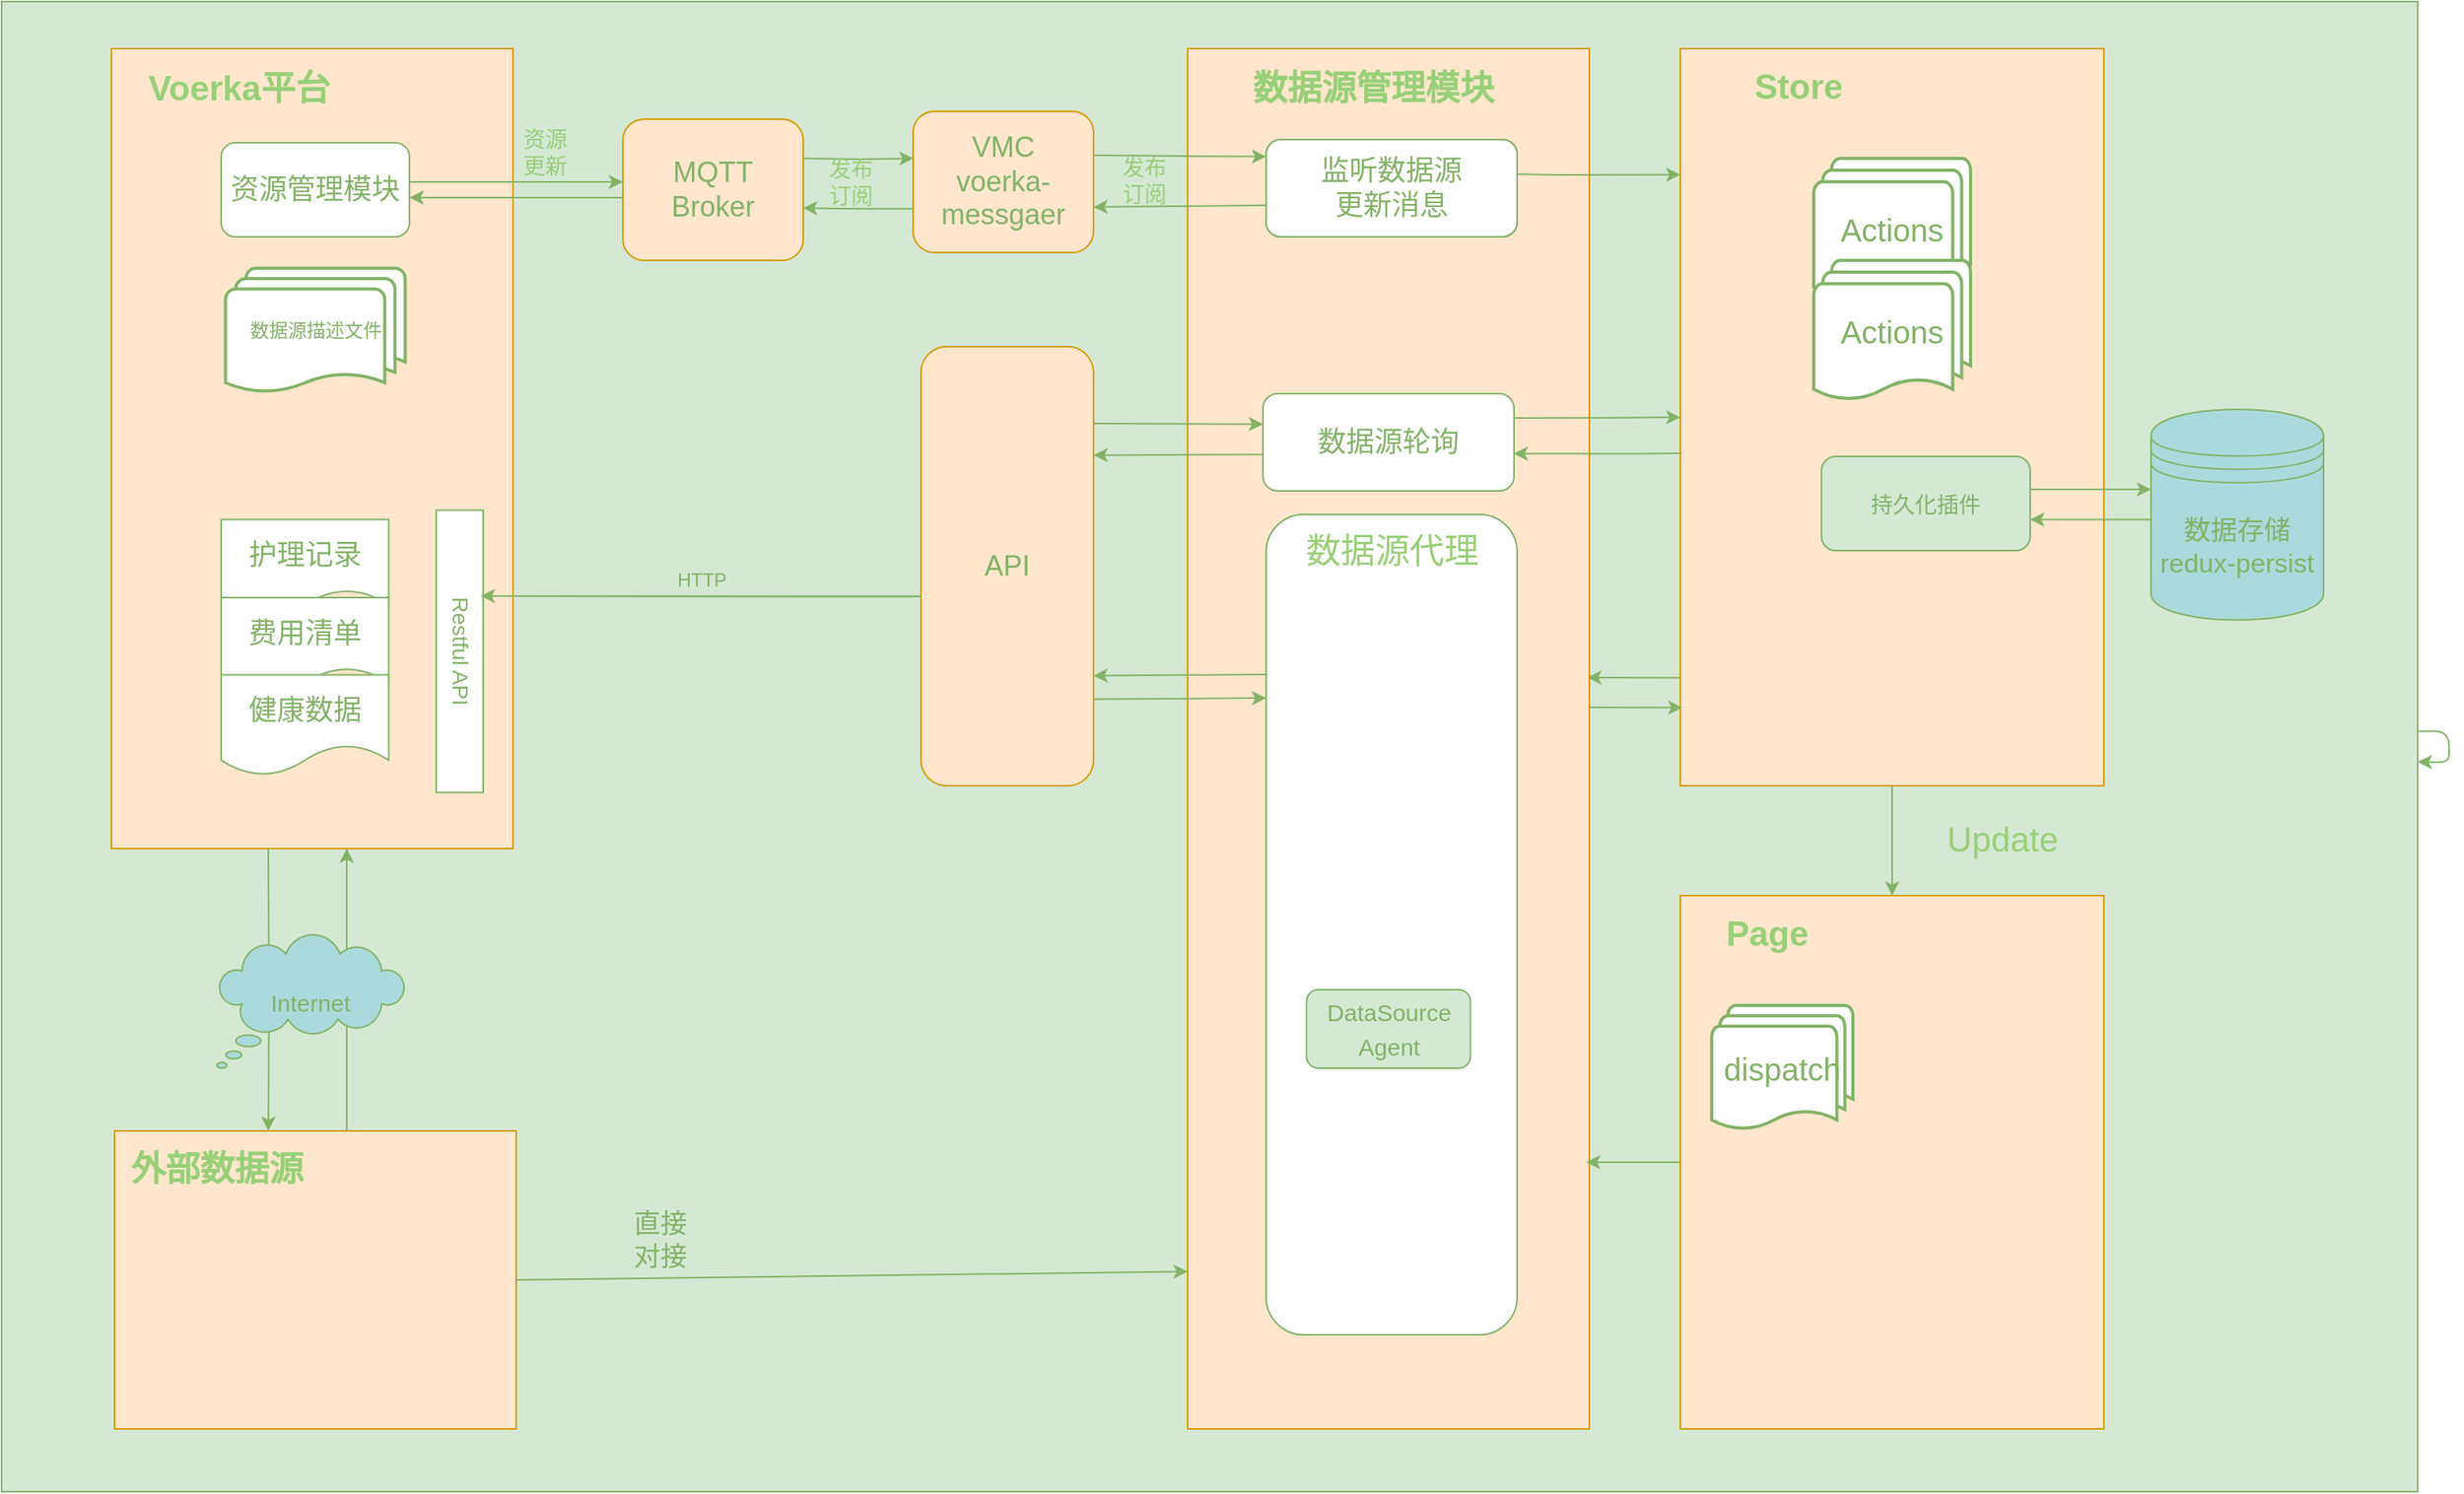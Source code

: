 <mxfile version="14.4.3" type="github" pages="2">
  <diagram id="uhPh4rTGfEyftbeCbDB8" name="Page-1">
    <mxGraphModel dx="3555" dy="1905" grid="1" gridSize="10" guides="1" tooltips="1" connect="1" arrows="1" fold="1" page="1" pageScale="1" pageWidth="827" pageHeight="1169" math="0" shadow="0">
      <root>
        <mxCell id="0" />
        <mxCell id="1" parent="0" />
        <mxCell id="BjiuJg33eWjrZdRQfmF8-3" value="" style="rounded=0;whiteSpace=wrap;html=1;strokeColor=#82b366;fillColor=#d5e8d4;" vertex="1" parent="1">
          <mxGeometry x="70" y="20" width="1540" height="950" as="geometry" />
        </mxCell>
        <mxCell id="CW17ajOdaByuZuHDJy9e-59" style="edgeStyle=none;rounded=1;sketch=0;orthogonalLoop=1;jettySize=auto;html=1;exitX=0.01;exitY=0.271;exitDx=0;exitDy=0;entryX=1;entryY=0.5;entryDx=0;entryDy=0;strokeColor=#82B366;fillColor=#A8DADC;fontColor=#82B366;exitPerimeter=0;" parent="1" edge="1">
          <mxGeometry relative="1" as="geometry">
            <mxPoint x="657.1" y="399.27" as="sourcePoint" />
            <mxPoint x="376" y="399.0" as="targetPoint" />
          </mxGeometry>
        </mxCell>
        <mxCell id="eiJBfy4ihY83wv4v45AY-24" value="" style="whiteSpace=wrap;html=1;fillColor=#ffe6cc;strokeColor=#d79b00;" parent="1" vertex="1">
          <mxGeometry x="140" y="50" width="256" height="510" as="geometry" />
        </mxCell>
        <mxCell id="eiJBfy4ihY83wv4v45AY-29" style="edgeStyle=orthogonalEdgeStyle;rounded=0;orthogonalLoop=1;jettySize=auto;html=1;exitX=1;exitY=0.25;exitDx=0;exitDy=0;fontSize=14;fontColor=#97D077;fillColor=#d5e8d4;strokeColor=#82b366;entryX=0.002;entryY=0.333;entryDx=0;entryDy=0;entryPerimeter=0;" parent="1" target="CW17ajOdaByuZuHDJy9e-55" edge="1">
          <mxGeometry relative="1" as="geometry">
            <mxPoint x="581" y="120" as="sourcePoint" />
            <mxPoint x="651" y="120" as="targetPoint" />
          </mxGeometry>
        </mxCell>
        <mxCell id="eiJBfy4ihY83wv4v45AY-30" style="edgeStyle=orthogonalEdgeStyle;rounded=0;orthogonalLoop=1;jettySize=auto;html=1;entryX=0.999;entryY=0.646;entryDx=0;entryDy=0;fontSize=14;fontColor=#97D077;fillColor=#d5e8d4;strokeColor=#82b366;entryPerimeter=0;exitX=0;exitY=0.69;exitDx=0;exitDy=0;exitPerimeter=0;" parent="1" source="CW17ajOdaByuZuHDJy9e-55" edge="1">
          <mxGeometry relative="1" as="geometry">
            <mxPoint x="646" y="152" as="sourcePoint" />
            <mxPoint x="580.88" y="151.68" as="targetPoint" />
          </mxGeometry>
        </mxCell>
        <mxCell id="eiJBfy4ihY83wv4v45AY-31" value="发布&lt;br&gt;订阅" style="text;html=1;resizable=0;autosize=1;align=center;verticalAlign=middle;points=[];fillColor=none;strokeColor=none;rounded=0;fontColor=#97D077;fontSize=14;" parent="1" vertex="1">
          <mxGeometry x="591" y="115" width="40" height="40" as="geometry" />
        </mxCell>
        <mxCell id="eiJBfy4ihY83wv4v45AY-33" value="资源&lt;br&gt;更新" style="text;html=1;resizable=0;autosize=1;align=center;verticalAlign=middle;points=[];fillColor=none;strokeColor=none;rounded=0;fontColor=#97D077;fontSize=14;" parent="1" vertex="1">
          <mxGeometry x="396" y="96" width="40" height="40" as="geometry" />
        </mxCell>
        <mxCell id="CW17ajOdaByuZuHDJy9e-79" style="edgeStyle=none;rounded=1;sketch=0;orthogonalLoop=1;jettySize=auto;html=1;entryX=0.995;entryY=0.55;entryDx=0;entryDy=0;entryPerimeter=0;strokeColor=#82B366;fillColor=#A8DADC;fontColor=#82B366;exitX=0;exitY=0.712;exitDx=0;exitDy=0;exitPerimeter=0;" parent="1" edge="1">
          <mxGeometry relative="1" as="geometry">
            <mxPoint x="1140" y="451.16" as="sourcePoint" />
            <mxPoint x="1080.72" y="451" as="targetPoint" />
          </mxGeometry>
        </mxCell>
        <mxCell id="eiJBfy4ihY83wv4v45AY-36" value="" style="whiteSpace=wrap;html=1;fillColor=#ffe6cc;strokeColor=#d79b00;" parent="1" vertex="1">
          <mxGeometry x="826" y="50" width="256" height="880" as="geometry" />
        </mxCell>
        <mxCell id="eiJBfy4ihY83wv4v45AY-38" value="数据源管理模块" style="text;html=1;resizable=0;autosize=1;align=center;verticalAlign=middle;points=[];fillColor=none;strokeColor=none;rounded=0;fontColor=#97D077;fontSize=22;fontStyle=1" parent="1" vertex="1">
          <mxGeometry x="859" y="61" width="170" height="30" as="geometry" />
        </mxCell>
        <mxCell id="eiJBfy4ihY83wv4v45AY-44" value="发布&lt;br&gt;订阅" style="text;html=1;resizable=0;autosize=1;align=center;verticalAlign=middle;points=[];fillColor=none;strokeColor=none;rounded=0;fontColor=#97D077;fontSize=14;" parent="1" vertex="1">
          <mxGeometry x="778" y="114" width="40" height="40" as="geometry" />
        </mxCell>
        <mxCell id="eiJBfy4ihY83wv4v45AY-48" value="Voerka平台" style="text;html=1;resizable=0;autosize=1;align=center;verticalAlign=middle;points=[];fillColor=none;strokeColor=none;rounded=0;fontColor=#97D077;fontSize=22;fontStyle=1" parent="1" vertex="1">
          <mxGeometry x="156" y="61" width="130" height="30" as="geometry" />
        </mxCell>
        <mxCell id="eiJBfy4ihY83wv4v45AY-51" style="edgeStyle=none;rounded=0;orthogonalLoop=1;jettySize=auto;html=1;exitX=1;exitY=0.5;exitDx=0;exitDy=0;fontSize=18;fontColor=#97D077;strokeColor=#82B366;entryX=0;entryY=0.5;entryDx=0;entryDy=0;" parent="1" edge="1">
          <mxGeometry relative="1" as="geometry">
            <mxPoint x="466" y="135" as="targetPoint" />
            <mxPoint x="330" y="135" as="sourcePoint" />
          </mxGeometry>
        </mxCell>
        <object label="&lt;font color=&quot;#82b366&quot;&gt;资源管理模块&lt;/font&gt;" id="eiJBfy4ihY83wv4v45AY-49">
          <mxCell style="rounded=1;fontSize=18;textDirection=ltr;labelPosition=center;verticalLabelPosition=middle;align=center;verticalAlign=middle;html=1;whiteSpace=wrap;strokeColor=#82B366;" parent="1" vertex="1">
            <mxGeometry x="210" y="110" width="120" height="60" as="geometry" />
          </mxCell>
        </object>
        <object label="&lt;font color=&quot;#82b366&quot;&gt;监听数据源更新消息&lt;/font&gt;" id="eiJBfy4ihY83wv4v45AY-52">
          <mxCell style="rounded=1;fontSize=18;textDirection=ltr;labelPosition=center;verticalLabelPosition=middle;align=center;verticalAlign=middle;html=1;whiteSpace=wrap;strokeColor=#82B366;" parent="1" vertex="1">
            <mxGeometry x="876" y="108" width="160" height="62" as="geometry" />
          </mxCell>
        </object>
        <object label="&lt;font color=&quot;#82b366&quot;&gt;数据源轮询&lt;/font&gt;" id="CW17ajOdaByuZuHDJy9e-24">
          <mxCell style="rounded=1;fontSize=18;textDirection=ltr;labelPosition=center;verticalLabelPosition=middle;align=center;verticalAlign=middle;html=1;whiteSpace=wrap;strokeColor=#82B366;" parent="1" vertex="1">
            <mxGeometry x="874" y="270" width="160" height="62" as="geometry" />
          </mxCell>
        </object>
        <mxCell id="CW17ajOdaByuZuHDJy9e-25" value="数据源描述文件" style="strokeWidth=2;html=1;shape=mxgraph.flowchart.multi-document;whiteSpace=wrap;rounded=0;sketch=0;strokeColor=#82B366;fontColor=#82B366;" parent="1" vertex="1">
          <mxGeometry x="212.75" y="190" width="114.5" height="80" as="geometry" />
        </mxCell>
        <mxCell id="CW17ajOdaByuZuHDJy9e-34" style="edgeStyle=orthogonalEdgeStyle;curved=0;rounded=1;sketch=0;orthogonalLoop=1;jettySize=auto;html=1;exitX=1.006;exitY=0.225;exitDx=0;exitDy=0;entryX=0;entryY=0.175;entryDx=0;entryDy=0;entryPerimeter=0;fillColor=#A8DADC;fontColor=#82B366;strokeColor=#82B366;exitPerimeter=0;" parent="1" target="CW17ajOdaByuZuHDJy9e-33" edge="1">
          <mxGeometry relative="1" as="geometry">
            <mxPoint x="766.72" y="118" as="sourcePoint" />
          </mxGeometry>
        </mxCell>
        <mxCell id="CW17ajOdaByuZuHDJy9e-54" style="edgeStyle=none;rounded=1;sketch=0;orthogonalLoop=1;jettySize=auto;html=1;exitX=1;exitY=0.75;exitDx=0;exitDy=0;entryX=0.002;entryY=0.821;entryDx=0;entryDy=0;entryPerimeter=0;strokeColor=#82B366;fillColor=#A8DADC;fontColor=#82B366;" parent="1" edge="1">
          <mxGeometry relative="1" as="geometry">
            <mxPoint x="876.32" y="149.902" as="sourcePoint" />
            <mxPoint x="766" y="151" as="targetPoint" />
          </mxGeometry>
        </mxCell>
        <object label="&lt;font color=&quot;#82b366&quot;&gt;监听数据源&lt;br&gt;更新消息&lt;/font&gt;" id="CW17ajOdaByuZuHDJy9e-33">
          <mxCell style="rounded=1;fontSize=18;textDirection=ltr;labelPosition=center;verticalLabelPosition=middle;align=center;verticalAlign=middle;html=1;whiteSpace=wrap;strokeColor=#82B366;" parent="1" vertex="1">
            <mxGeometry x="876" y="108" width="160" height="62" as="geometry" />
          </mxCell>
        </object>
        <mxCell id="CW17ajOdaByuZuHDJy9e-48" style="edgeStyle=none;rounded=1;sketch=0;orthogonalLoop=1;jettySize=auto;html=1;entryX=0;entryY=0.313;entryDx=0;entryDy=0;entryPerimeter=0;strokeColor=#82B366;fillColor=#A8DADC;fontColor=#82B366;" parent="1" target="CW17ajOdaByuZuHDJy9e-24" edge="1">
          <mxGeometry relative="1" as="geometry">
            <mxPoint x="766" y="289" as="sourcePoint" />
            <mxPoint x="827.28" y="289.2" as="targetPoint" />
          </mxGeometry>
        </mxCell>
        <object label="&lt;font color=&quot;#82b366&quot;&gt;API&lt;/font&gt;" id="CW17ajOdaByuZuHDJy9e-47">
          <mxCell style="rounded=1;fontSize=18;textDirection=ltr;labelPosition=center;verticalLabelPosition=middle;align=center;verticalAlign=middle;html=1;whiteSpace=wrap;strokeColor=#d79b00;fillColor=#ffe6cc;" parent="1" vertex="1">
            <mxGeometry x="656" y="240" width="110" height="280" as="geometry" />
          </mxCell>
        </object>
        <mxCell id="CW17ajOdaByuZuHDJy9e-49" style="edgeStyle=none;rounded=1;sketch=0;orthogonalLoop=1;jettySize=auto;html=1;exitX=-0.002;exitY=0.624;exitDx=0;exitDy=0;strokeColor=#82B366;fillColor=#A8DADC;fontColor=#82B366;exitPerimeter=0;" parent="1" source="CW17ajOdaByuZuHDJy9e-24" edge="1">
          <mxGeometry relative="1" as="geometry">
            <mxPoint x="826" y="309" as="sourcePoint" />
            <mxPoint x="766" y="309.23" as="targetPoint" />
          </mxGeometry>
        </mxCell>
        <object label="&lt;font color=&quot;#82b366&quot;&gt;VMC&lt;br&gt;voerka-messgaer&lt;br&gt;&lt;/font&gt;" id="CW17ajOdaByuZuHDJy9e-55">
          <mxCell style="rounded=1;fontSize=18;textDirection=ltr;labelPosition=center;verticalLabelPosition=middle;align=center;verticalAlign=middle;html=1;whiteSpace=wrap;strokeColor=#d79b00;fillColor=#ffe6cc;" parent="1" vertex="1">
            <mxGeometry x="651" y="90" width="115" height="90" as="geometry" />
          </mxCell>
        </object>
        <object label="&lt;font color=&quot;#82b366&quot;&gt;MQTT&lt;br&gt;Broker&lt;br&gt;&lt;/font&gt;" id="CW17ajOdaByuZuHDJy9e-56">
          <mxCell style="rounded=1;fontSize=18;textDirection=ltr;labelPosition=center;verticalLabelPosition=middle;align=center;verticalAlign=middle;html=1;whiteSpace=wrap;strokeColor=#d79b00;fillColor=#ffe6cc;" parent="1" vertex="1">
            <mxGeometry x="466" y="95" width="115" height="90" as="geometry" />
          </mxCell>
        </object>
        <object label="" id="CW17ajOdaByuZuHDJy9e-57">
          <mxCell style="rounded=1;fontSize=18;textDirection=ltr;labelPosition=center;verticalLabelPosition=middle;align=center;verticalAlign=middle;html=1;whiteSpace=wrap;strokeColor=#82B366;" parent="1" vertex="1">
            <mxGeometry x="876" y="347" width="160" height="523" as="geometry" />
          </mxCell>
        </object>
        <mxCell id="CW17ajOdaByuZuHDJy9e-58" value="&lt;span style=&quot;font-weight: normal&quot;&gt;数据源代理&lt;/span&gt;" style="text;html=1;resizable=0;autosize=1;align=center;verticalAlign=middle;points=[];fillColor=none;strokeColor=none;rounded=0;fontColor=#97D077;fontSize=22;fontStyle=1" parent="1" vertex="1">
          <mxGeometry x="891" y="356" width="130" height="30" as="geometry" />
        </mxCell>
        <mxCell id="CW17ajOdaByuZuHDJy9e-60" value="HTTP" style="text;html=1;resizable=0;autosize=1;align=center;verticalAlign=middle;points=[];fillColor=none;strokeColor=none;rounded=0;sketch=0;fontColor=#82B366;" parent="1" vertex="1">
          <mxGeometry x="491" y="379" width="50" height="20" as="geometry" />
        </mxCell>
        <mxCell id="CW17ajOdaByuZuHDJy9e-64" value="Store" style="text;html=1;resizable=0;autosize=1;align=center;verticalAlign=middle;points=[];fillColor=none;strokeColor=none;rounded=0;fontColor=#97D077;fontSize=22;fontStyle=1" parent="1" vertex="1">
          <mxGeometry x="1180" y="180" width="70" height="30" as="geometry" />
        </mxCell>
        <mxCell id="CW17ajOdaByuZuHDJy9e-66" value="&lt;font style=&quot;font-size: 17px&quot;&gt;&lt;span&gt;数据存储&lt;/span&gt;&lt;br&gt;&lt;span&gt;redux-persist&lt;/span&gt;&lt;br&gt;&lt;/font&gt;" style="shape=datastore;whiteSpace=wrap;html=1;rounded=0;sketch=0;strokeColor=#82B366;fillColor=#A8DADC;fontColor=#82B366;" parent="1" vertex="1">
          <mxGeometry x="1440" y="280" width="110" height="134.25" as="geometry" />
        </mxCell>
        <mxCell id="CW17ajOdaByuZuHDJy9e-70" value="" style="strokeWidth=2;html=1;shape=mxgraph.flowchart.multi-document;whiteSpace=wrap;rounded=0;sketch=0;strokeColor=#82B366;" parent="1" vertex="1">
          <mxGeometry x="1241" y="160" width="140" height="110" as="geometry" />
        </mxCell>
        <mxCell id="YK8P-NYHrcOLuVknY0Li-12" value="" style="edgeStyle=orthogonalEdgeStyle;rounded=0;orthogonalLoop=1;jettySize=auto;html=1;strokeColor=#82B366;" edge="1" parent="1" source="CW17ajOdaByuZuHDJy9e-72" target="YK8P-NYHrcOLuVknY0Li-11">
          <mxGeometry relative="1" as="geometry" />
        </mxCell>
        <mxCell id="CW17ajOdaByuZuHDJy9e-72" value="" style="whiteSpace=wrap;html=1;fillColor=#ffe6cc;strokeColor=#d79b00;" parent="1" vertex="1">
          <mxGeometry x="1140" y="50" width="270" height="470" as="geometry" />
        </mxCell>
        <object label="&lt;font color=&quot;#82b366&quot; style=&quot;font-size: 15px&quot;&gt;&lt;font style=&quot;font-size: 15px&quot;&gt;DataSource&lt;br&gt;Agent&lt;/font&gt;&lt;br&gt;&lt;/font&gt;" id="CW17ajOdaByuZuHDJy9e-75">
          <mxCell style="rounded=1;fontSize=18;textDirection=ltr;labelPosition=center;verticalLabelPosition=middle;align=center;verticalAlign=middle;html=1;whiteSpace=wrap;strokeColor=#82b366;fillColor=#d5e8d4;" parent="1" vertex="1">
            <mxGeometry x="901.75" y="650" width="104.5" height="50" as="geometry" />
          </mxCell>
        </object>
        <mxCell id="CW17ajOdaByuZuHDJy9e-77" value="&lt;font style=&quot;font-size: 20px&quot; color=&quot;#82b366&quot;&gt;Actions&lt;/font&gt;" style="strokeWidth=2;html=1;shape=mxgraph.flowchart.multi-document;whiteSpace=wrap;rounded=0;sketch=0;strokeColor=#82B366;" parent="1" vertex="1">
          <mxGeometry x="1225" y="120" width="100" height="90" as="geometry" />
        </mxCell>
        <mxCell id="CW17ajOdaByuZuHDJy9e-80" style="edgeStyle=none;rounded=1;sketch=0;orthogonalLoop=1;jettySize=auto;html=1;strokeColor=#82B366;fillColor=#A8DADC;fontColor=#82B366;exitX=1;exitY=0.25;exitDx=0;exitDy=0;entryX=0;entryY=0.5;entryDx=0;entryDy=0;" parent="1" edge="1" target="CW17ajOdaByuZuHDJy9e-72" source="CW17ajOdaByuZuHDJy9e-24">
          <mxGeometry relative="1" as="geometry">
            <mxPoint x="1074" y="285" as="sourcePoint" />
            <mxPoint x="1132" y="285" as="targetPoint" />
            <Array as="points">
              <mxPoint x="1101.81" y="285.29" />
            </Array>
          </mxGeometry>
        </mxCell>
        <mxCell id="YK8P-NYHrcOLuVknY0Li-3" value="&lt;font style=&quot;font-size: 18px&quot; color=&quot;#82b366&quot;&gt;护理记录&lt;/font&gt;" style="shape=document;whiteSpace=wrap;html=1;boundedLbl=1;strokeColor=#82B366;" vertex="1" parent="1">
          <mxGeometry x="210" y="350.25" width="106.75" height="64" as="geometry" />
        </mxCell>
        <mxCell id="YK8P-NYHrcOLuVknY0Li-4" value="&lt;font color=&quot;#82b366&quot;&gt;&lt;span style=&quot;font-size: 18px&quot;&gt;费用清单&lt;/span&gt;&lt;/font&gt;" style="shape=document;whiteSpace=wrap;html=1;boundedLbl=1;strokeColor=#82B366;" vertex="1" parent="1">
          <mxGeometry x="210" y="400" width="106.75" height="64" as="geometry" />
        </mxCell>
        <mxCell id="YK8P-NYHrcOLuVknY0Li-5" value="&lt;font color=&quot;#82b366&quot;&gt;&lt;span style=&quot;font-size: 18px&quot;&gt;健康数据&lt;/span&gt;&lt;/font&gt;" style="shape=document;whiteSpace=wrap;html=1;boundedLbl=1;strokeColor=#82B366;" vertex="1" parent="1">
          <mxGeometry x="210" y="449.25" width="106.75" height="64" as="geometry" />
        </mxCell>
        <mxCell id="YK8P-NYHrcOLuVknY0Li-7" value="Store" style="text;html=1;resizable=0;autosize=1;align=center;verticalAlign=middle;points=[];fillColor=none;strokeColor=none;rounded=0;fontColor=#97D077;fontSize=22;fontStyle=1" vertex="1" parent="1">
          <mxGeometry x="1180" y="60" width="70" height="30" as="geometry" />
        </mxCell>
        <mxCell id="YK8P-NYHrcOLuVknY0Li-8" value="&lt;font style=&quot;font-size: 20px&quot; color=&quot;#82b366&quot;&gt;Actions&lt;/font&gt;" style="strokeWidth=2;html=1;shape=mxgraph.flowchart.multi-document;whiteSpace=wrap;rounded=0;sketch=0;strokeColor=#82B366;" vertex="1" parent="1">
          <mxGeometry x="1225" y="185" width="100" height="90" as="geometry" />
        </mxCell>
        <mxCell id="YK8P-NYHrcOLuVknY0Li-21" value="" style="edgeStyle=orthogonalEdgeStyle;rounded=0;orthogonalLoop=1;jettySize=auto;html=1;strokeColor=#82B366;" edge="1" parent="1" source="YK8P-NYHrcOLuVknY0Li-11">
          <mxGeometry relative="1" as="geometry">
            <mxPoint x="1080" y="760" as="targetPoint" />
          </mxGeometry>
        </mxCell>
        <mxCell id="YK8P-NYHrcOLuVknY0Li-11" value="" style="whiteSpace=wrap;html=1;fillColor=#ffe6cc;strokeColor=#d79b00;" vertex="1" parent="1">
          <mxGeometry x="1140" y="590" width="270" height="340" as="geometry" />
        </mxCell>
        <mxCell id="YK8P-NYHrcOLuVknY0Li-13" value="Page" style="text;html=1;resizable=0;autosize=1;align=center;verticalAlign=middle;points=[];fillColor=none;strokeColor=none;rounded=0;fontColor=#97D077;fontSize=22;fontStyle=1" vertex="1" parent="1">
          <mxGeometry x="1160" y="600" width="70" height="30" as="geometry" />
        </mxCell>
        <mxCell id="YK8P-NYHrcOLuVknY0Li-15" value="&lt;span style=&quot;font-weight: 400&quot;&gt;Update&lt;/span&gt;" style="text;html=1;resizable=0;autosize=1;align=center;verticalAlign=middle;points=[];fillColor=none;strokeColor=none;rounded=0;fontColor=#97D077;fontSize=22;fontStyle=1" vertex="1" parent="1">
          <mxGeometry x="1300" y="540" width="90" height="30" as="geometry" />
        </mxCell>
        <mxCell id="YK8P-NYHrcOLuVknY0Li-24" value="&lt;font color=&quot;#82b366&quot;&gt;&lt;span style=&quot;font-size: 20px&quot;&gt;dispatch&lt;/span&gt;&lt;/font&gt;" style="strokeWidth=2;html=1;shape=mxgraph.flowchart.multi-document;whiteSpace=wrap;rounded=0;sketch=0;strokeColor=#82B366;" vertex="1" parent="1">
          <mxGeometry x="1160" y="660" width="90" height="80" as="geometry" />
        </mxCell>
        <mxCell id="YK8P-NYHrcOLuVknY0Li-29" value="" style="edgeStyle=orthogonalEdgeStyle;rounded=0;orthogonalLoop=1;jettySize=auto;html=1;strokeColor=#82B366;" edge="1" parent="1">
          <mxGeometry relative="1" as="geometry">
            <mxPoint x="1363" y="331" as="sourcePoint" />
            <mxPoint x="1440" y="331" as="targetPoint" />
          </mxGeometry>
        </mxCell>
        <object label="&lt;font color=&quot;#82b366&quot; style=&quot;font-size: 14px&quot;&gt;持久化插件&lt;br&gt;&lt;/font&gt;" id="YK8P-NYHrcOLuVknY0Li-27">
          <mxCell style="rounded=1;fontSize=18;textDirection=ltr;labelPosition=center;verticalLabelPosition=middle;align=center;verticalAlign=middle;html=1;whiteSpace=wrap;strokeColor=#82b366;fillColor=#d5e8d4;" vertex="1" parent="1">
            <mxGeometry x="1230" y="310" width="133" height="60" as="geometry" />
          </mxCell>
        </object>
        <mxCell id="YK8P-NYHrcOLuVknY0Li-30" value="" style="edgeStyle=orthogonalEdgeStyle;rounded=0;orthogonalLoop=1;jettySize=auto;html=1;strokeColor=#82B366;" edge="1" parent="1">
          <mxGeometry relative="1" as="geometry">
            <mxPoint x="1440" y="350.25" as="sourcePoint" />
            <mxPoint x="1363" y="350.25" as="targetPoint" />
          </mxGeometry>
        </mxCell>
        <mxCell id="YK8P-NYHrcOLuVknY0Li-32" style="edgeStyle=none;rounded=1;sketch=0;orthogonalLoop=1;jettySize=auto;html=1;exitX=0.999;exitY=0.499;exitDx=0;exitDy=0;entryX=0;entryY=0.171;entryDx=0;entryDy=0;entryPerimeter=0;strokeColor=#82B366;fillColor=#A8DADC;fontColor=#82B366;exitPerimeter=0;" edge="1" parent="1" target="CW17ajOdaByuZuHDJy9e-72">
          <mxGeometry relative="1" as="geometry">
            <mxPoint x="1036.004" y="130.0" as="sourcePoint" />
            <mxPoint x="1093.81" y="130.474" as="targetPoint" />
            <Array as="points">
              <mxPoint x="1063.81" y="130.57" />
            </Array>
          </mxGeometry>
        </mxCell>
        <mxCell id="YK8P-NYHrcOLuVknY0Li-35" style="edgeStyle=none;rounded=1;sketch=0;orthogonalLoop=1;jettySize=auto;html=1;strokeColor=#82B366;fillColor=#A8DADC;fontColor=#82B366;exitX=1;exitY=0.25;exitDx=0;exitDy=0;entryX=0.999;entryY=0.616;entryDx=0;entryDy=0;entryPerimeter=0;" edge="1" parent="1" target="CW17ajOdaByuZuHDJy9e-24">
          <mxGeometry relative="1" as="geometry">
            <mxPoint x="1141" y="308" as="sourcePoint" />
            <mxPoint x="1035" y="308.5" as="targetPoint" />
            <Array as="points">
              <mxPoint x="1102.81" y="308.29" />
            </Array>
          </mxGeometry>
        </mxCell>
        <mxCell id="YK8P-NYHrcOLuVknY0Li-36" value="&lt;font color=&quot;#82b366&quot; style=&quot;font-size: 14px&quot;&gt;Restful API&lt;/font&gt;" style="rounded=0;whiteSpace=wrap;html=1;strokeColor=#82B366;rotation=90;" vertex="1" parent="1">
          <mxGeometry x="272" y="419.25" width="180" height="30" as="geometry" />
        </mxCell>
        <mxCell id="YK8P-NYHrcOLuVknY0Li-37" style="edgeStyle=none;rounded=1;sketch=0;orthogonalLoop=1;jettySize=auto;html=1;exitX=0.01;exitY=0.271;exitDx=0;exitDy=0;entryX=1;entryY=0.5;entryDx=0;entryDy=0;strokeColor=#82B366;fillColor=#A8DADC;fontColor=#82B366;exitPerimeter=0;" edge="1" parent="1">
          <mxGeometry relative="1" as="geometry">
            <mxPoint x="656.55" y="399.27" as="sourcePoint" />
            <mxPoint x="375.45" y="399.0" as="targetPoint" />
          </mxGeometry>
        </mxCell>
        <mxCell id="YK8P-NYHrcOLuVknY0Li-41" style="edgeStyle=none;rounded=1;sketch=0;orthogonalLoop=1;jettySize=auto;html=1;exitX=-0.002;exitY=0.195;exitDx=0;exitDy=0;strokeColor=#82B366;fillColor=#A8DADC;fontColor=#82B366;exitPerimeter=0;" edge="1" parent="1" source="CW17ajOdaByuZuHDJy9e-57">
          <mxGeometry relative="1" as="geometry">
            <mxPoint x="873.68" y="449.248" as="sourcePoint" />
            <mxPoint x="766" y="449.79" as="targetPoint" />
          </mxGeometry>
        </mxCell>
        <mxCell id="YK8P-NYHrcOLuVknY0Li-42" style="edgeStyle=none;rounded=1;sketch=0;orthogonalLoop=1;jettySize=auto;html=1;exitX=-0.002;exitY=0.195;exitDx=0;exitDy=0;strokeColor=#82B366;fillColor=#A8DADC;fontColor=#82B366;exitPerimeter=0;" edge="1" parent="1">
          <mxGeometry relative="1" as="geometry">
            <mxPoint x="766.32" y="464.81" as="sourcePoint" />
            <mxPoint x="876.0" y="464.005" as="targetPoint" />
          </mxGeometry>
        </mxCell>
        <mxCell id="YK8P-NYHrcOLuVknY0Li-47" value="" style="whiteSpace=wrap;html=1;fillColor=#ffe6cc;strokeColor=#d79b00;" vertex="1" parent="1">
          <mxGeometry x="142" y="740" width="256" height="190" as="geometry" />
        </mxCell>
        <mxCell id="YK8P-NYHrcOLuVknY0Li-57" value="" style="edgeStyle=orthogonalEdgeStyle;rounded=0;orthogonalLoop=1;jettySize=auto;html=1;strokeColor=#82B366;entryX=0.383;entryY=0;entryDx=0;entryDy=0;entryPerimeter=0;" edge="1" parent="1" target="YK8P-NYHrcOLuVknY0Li-47">
          <mxGeometry relative="1" as="geometry">
            <mxPoint x="240" y="560" as="sourcePoint" />
            <mxPoint x="240" y="630" as="targetPoint" />
            <Array as="points" />
          </mxGeometry>
        </mxCell>
        <mxCell id="YK8P-NYHrcOLuVknY0Li-58" value="" style="edgeStyle=orthogonalEdgeStyle;rounded=0;orthogonalLoop=1;jettySize=auto;html=1;strokeColor=#82B366;entryX=0.383;entryY=0;entryDx=0;entryDy=0;entryPerimeter=0;" edge="1" parent="1">
          <mxGeometry relative="1" as="geometry">
            <mxPoint x="290.048" y="740" as="sourcePoint" />
            <mxPoint x="290" y="560" as="targetPoint" />
            <Array as="points" />
          </mxGeometry>
        </mxCell>
        <mxCell id="CW17ajOdaByuZuHDJy9e-36" value="&lt;font style=&quot;font-size: 15px&quot;&gt;Internet&lt;/font&gt;" style="whiteSpace=wrap;html=1;shape=mxgraph.basic.cloud_callout;rounded=0;sketch=0;strokeColor=#82B366;fillColor=#A8DADC;fontColor=#82B366;" parent="1" vertex="1">
          <mxGeometry x="207.25" y="615" width="120" height="85" as="geometry" />
        </mxCell>
        <mxCell id="YK8P-NYHrcOLuVknY0Li-59" value="外部数据源" style="text;html=1;resizable=0;autosize=1;align=center;verticalAlign=middle;points=[];fillColor=none;strokeColor=none;rounded=0;fontColor=#97D077;fontSize=22;fontStyle=1" vertex="1" parent="1">
          <mxGeometry x="142" y="750" width="130" height="30" as="geometry" />
        </mxCell>
        <mxCell id="YK8P-NYHrcOLuVknY0Li-60" style="edgeStyle=none;rounded=1;sketch=0;orthogonalLoop=1;jettySize=auto;html=1;entryX=0.995;entryY=0.55;entryDx=0;entryDy=0;entryPerimeter=0;strokeColor=#82B366;fillColor=#A8DADC;fontColor=#82B366;exitX=0;exitY=0.712;exitDx=0;exitDy=0;exitPerimeter=0;" edge="1" parent="1">
          <mxGeometry relative="1" as="geometry">
            <mxPoint x="1082.0" y="470" as="sourcePoint" />
            <mxPoint x="1141.28" y="470.16" as="targetPoint" />
          </mxGeometry>
        </mxCell>
        <mxCell id="xuxjt_FRlVQSPpr2LeV7-1" style="edgeStyle=none;rounded=0;orthogonalLoop=1;jettySize=auto;html=1;exitX=1;exitY=0.5;exitDx=0;exitDy=0;fontSize=18;fontColor=#97D077;strokeColor=#82B366;entryX=0;entryY=0.5;entryDx=0;entryDy=0;" edge="1" parent="1">
          <mxGeometry relative="1" as="geometry">
            <mxPoint x="330.0" y="145.0" as="targetPoint" />
            <mxPoint x="466" y="145.0" as="sourcePoint" />
          </mxGeometry>
        </mxCell>
        <mxCell id="xuxjt_FRlVQSPpr2LeV7-2" value="" style="endArrow=classic;html=1;strokeColor=#82B366;" edge="1" parent="1" source="BjiuJg33eWjrZdRQfmF8-3" target="BjiuJg33eWjrZdRQfmF8-3">
          <mxGeometry width="50" height="50" relative="1" as="geometry">
            <mxPoint x="860" y="510" as="sourcePoint" />
            <mxPoint x="910" y="460" as="targetPoint" />
          </mxGeometry>
        </mxCell>
        <mxCell id="xuxjt_FRlVQSPpr2LeV7-3" value="" style="endArrow=classic;html=1;strokeColor=#82B366;exitX=1;exitY=0.5;exitDx=0;exitDy=0;entryX=0;entryY=0.886;entryDx=0;entryDy=0;entryPerimeter=0;" edge="1" parent="1" source="YK8P-NYHrcOLuVknY0Li-47" target="eiJBfy4ihY83wv4v45AY-36">
          <mxGeometry width="50" height="50" relative="1" as="geometry">
            <mxPoint x="580" y="700" as="sourcePoint" />
            <mxPoint x="822" y="830" as="targetPoint" />
          </mxGeometry>
        </mxCell>
        <mxCell id="xuxjt_FRlVQSPpr2LeV7-4" value="直接对接" style="text;html=1;strokeColor=none;fillColor=none;align=center;verticalAlign=middle;whiteSpace=wrap;rounded=0;fontSize=17;fontColor=#82B366;" vertex="1" parent="1">
          <mxGeometry x="470" y="800" width="40" height="20" as="geometry" />
        </mxCell>
      </root>
    </mxGraphModel>
  </diagram>
  <diagram id="rZsUaSPS102T_1Sw01SU" name="第 2 页">
    <mxGraphModel dx="3041" dy="1194" grid="1" gridSize="10" guides="1" tooltips="1" connect="1" arrows="1" fold="1" page="1" pageScale="1" pageWidth="827" pageHeight="1169" math="0" shadow="0">
      <root>
        <mxCell id="VDJYfXNsi4DDBiOiHder-0" />
        <mxCell id="VDJYfXNsi4DDBiOiHder-1" parent="VDJYfXNsi4DDBiOiHder-0" />
        <mxCell id="FRXc5pkuULely7_u18-s-11" value="" style="edgeStyle=orthogonalEdgeStyle;rounded=0;orthogonalLoop=1;jettySize=auto;html=1;strokeColor=#82B366;exitX=1;exitY=0.5;exitDx=0;exitDy=0;" edge="1" parent="VDJYfXNsi4DDBiOiHder-1" source="FRXc5pkuULely7_u18-s-83" target="FRXc5pkuULely7_u18-s-10">
          <mxGeometry relative="1" as="geometry">
            <mxPoint x="-643" y="490" as="sourcePoint" />
          </mxGeometry>
        </mxCell>
        <mxCell id="FRXc5pkuULely7_u18-s-82" value="" style="edgeStyle=orthogonalEdgeStyle;rounded=0;orthogonalLoop=1;jettySize=auto;html=1;strokeColor=#82B366;" edge="1" parent="VDJYfXNsi4DDBiOiHder-1" source="FRXc5pkuULely7_u18-s-1">
          <mxGeometry relative="1" as="geometry">
            <mxPoint x="-663" y="490.0" as="targetPoint" />
          </mxGeometry>
        </mxCell>
        <mxCell id="FRXc5pkuULely7_u18-s-1" value="用户" style="shape=umlActor;verticalLabelPosition=bottom;verticalAlign=top;html=1;outlineConnect=0;strokeColor=#2D7600;fillColor=#60a917;fontColor=#ffffff;" vertex="1" parent="VDJYfXNsi4DDBiOiHder-1">
          <mxGeometry x="-763" y="460" width="30" height="60" as="geometry" />
        </mxCell>
        <mxCell id="FRXc5pkuULely7_u18-s-10" value="&lt;font color=&quot;#82b366&quot;&gt;&lt;br&gt;登录&lt;br&gt;成功&lt;br&gt;&lt;/font&gt;" style="whiteSpace=wrap;html=1;verticalAlign=top;strokeColor=#82B366;align=center;" vertex="1" parent="VDJYfXNsi4DDBiOiHder-1">
          <mxGeometry x="-558" y="460" width="78" height="60" as="geometry" />
        </mxCell>
        <mxCell id="FRXc5pkuULely7_u18-s-15" value="&lt;font style=&quot;font-size: 15px&quot; color=&quot;#82b366&quot;&gt;首页&lt;/font&gt;" style="ellipse;whiteSpace=wrap;html=1;verticalAlign=middle;strokeColor=#82B366;align=center;flipV=1;flipH=1;" vertex="1" parent="VDJYfXNsi4DDBiOiHder-1">
          <mxGeometry x="-303" y="458.68" width="92.5" height="70" as="geometry" />
        </mxCell>
        <mxCell id="FRXc5pkuULely7_u18-s-21" value="" style="endArrow=classic;html=1;strokeColor=#82B366;exitX=1;exitY=1;exitDx=0;exitDy=0;entryX=0.089;entryY=0.2;entryDx=0;entryDy=0;entryPerimeter=0;" edge="1" parent="VDJYfXNsi4DDBiOiHder-1" source="FRXc5pkuULely7_u18-s-10" target="Apdi81TY7HNAZwrm-wnt-64">
          <mxGeometry width="50" height="50" relative="1" as="geometry">
            <mxPoint x="-433" y="550" as="sourcePoint" />
            <mxPoint x="-303.0" y="712.65" as="targetPoint" />
          </mxGeometry>
        </mxCell>
        <mxCell id="FRXc5pkuULely7_u18-s-22" value="" style="endArrow=classic;html=1;strokeColor=#82B366;entryX=0;entryY=0.5;entryDx=0;entryDy=0;" edge="1" parent="VDJYfXNsi4DDBiOiHder-1" target="FRXc5pkuULely7_u18-s-15">
          <mxGeometry width="50" height="50" relative="1" as="geometry">
            <mxPoint x="-480" y="494" as="sourcePoint" />
            <mxPoint x="-133" y="520" as="targetPoint" />
          </mxGeometry>
        </mxCell>
        <mxCell id="FRXc5pkuULely7_u18-s-23" value="&lt;font style=&quot;font-size: 15px&quot; color=&quot;#82b366&quot;&gt;消息&lt;/font&gt;" style="ellipse;whiteSpace=wrap;html=1;verticalAlign=middle;strokeColor=#82B366;align=center;flipV=1;flipH=1;" vertex="1" parent="VDJYfXNsi4DDBiOiHder-1">
          <mxGeometry x="-605.5" y="180" width="92.5" height="70" as="geometry" />
        </mxCell>
        <mxCell id="FRXc5pkuULely7_u18-s-24" value="" style="endArrow=classic;html=1;strokeColor=#82B366;exitX=0.5;exitY=0;exitDx=0;exitDy=0;" edge="1" parent="VDJYfXNsi4DDBiOiHder-1" source="FRXc5pkuULely7_u18-s-10" target="FRXc5pkuULely7_u18-s-23">
          <mxGeometry width="50" height="50" relative="1" as="geometry">
            <mxPoint x="-533" y="350" as="sourcePoint" />
            <mxPoint x="-483" y="300" as="targetPoint" />
          </mxGeometry>
        </mxCell>
        <mxCell id="FRXc5pkuULely7_u18-s-25" value="&lt;font color=&quot;#82b366&quot;&gt;查询&lt;/font&gt;" style="ellipse;whiteSpace=wrap;html=1;verticalAlign=middle;strokeColor=#82B366;align=center;" vertex="1" parent="VDJYfXNsi4DDBiOiHder-1">
          <mxGeometry x="-566.75" y="690" width="92.5" height="70" as="geometry" />
        </mxCell>
        <mxCell id="FRXc5pkuULely7_u18-s-26" value="" style="endArrow=classic;html=1;strokeColor=#82B366;exitX=0.5;exitY=1;exitDx=0;exitDy=0;entryX=0.5;entryY=0;entryDx=0;entryDy=0;" edge="1" parent="VDJYfXNsi4DDBiOiHder-1" source="FRXc5pkuULely7_u18-s-10" target="FRXc5pkuULely7_u18-s-25">
          <mxGeometry width="50" height="50" relative="1" as="geometry">
            <mxPoint x="-533" y="650" as="sourcePoint" />
            <mxPoint x="-483" y="600" as="targetPoint" />
          </mxGeometry>
        </mxCell>
        <mxCell id="FRXc5pkuULely7_u18-s-27" value="&lt;font color=&quot;#82b366&quot; style=&quot;font-size: 14px&quot;&gt;搜索栏&lt;/font&gt;" style="ellipse;whiteSpace=wrap;html=1;verticalAlign=middle;align=center;flipV=1;flipH=1;strokeColor=#82B366;" vertex="1" parent="VDJYfXNsi4DDBiOiHder-1">
          <mxGeometry x="-135.08" y="388.68" width="70" height="50" as="geometry" />
        </mxCell>
        <mxCell id="FRXc5pkuULely7_u18-s-33" value="" style="endArrow=classic;html=1;strokeColor=#82B366;entryX=1;entryY=0.4;entryDx=0;entryDy=0;entryPerimeter=0;exitX=0.006;exitY=0.434;exitDx=0;exitDy=0;exitPerimeter=0;" edge="1" parent="VDJYfXNsi4DDBiOiHder-1" source="FRXc5pkuULely7_u18-s-15" target="FRXc5pkuULely7_u18-s-27">
          <mxGeometry width="50" height="50" relative="1" as="geometry">
            <mxPoint x="-253" y="458.68" as="sourcePoint" />
            <mxPoint x="-183" y="438.68" as="targetPoint" />
          </mxGeometry>
        </mxCell>
        <mxCell id="FRXc5pkuULely7_u18-s-34" value="&lt;font color=&quot;#82b366&quot; style=&quot;font-size: 14px&quot;&gt;快捷&lt;br&gt;入口&lt;/font&gt;" style="ellipse;whiteSpace=wrap;html=1;verticalAlign=middle;align=center;flipV=1;flipH=1;strokeColor=#82B366;" vertex="1" parent="VDJYfXNsi4DDBiOiHder-1">
          <mxGeometry x="-135.08" y="448.68" width="70" height="50" as="geometry" />
        </mxCell>
        <mxCell id="FRXc5pkuULely7_u18-s-35" value="" style="endArrow=classic;html=1;strokeColor=#82B366;entryX=0;entryY=0.5;entryDx=0;entryDy=0;exitX=0.006;exitY=0.426;exitDx=0;exitDy=0;exitPerimeter=0;" edge="1" parent="VDJYfXNsi4DDBiOiHder-1" source="FRXc5pkuULely7_u18-s-15" target="FRXc5pkuULely7_u18-s-34">
          <mxGeometry width="50" height="50" relative="1" as="geometry">
            <mxPoint x="-220.5" y="498.68" as="sourcePoint" />
            <mxPoint x="-170.5" y="448.68" as="targetPoint" />
          </mxGeometry>
        </mxCell>
        <mxCell id="FRXc5pkuULely7_u18-s-36" value="&lt;font color=&quot;#82b366&quot;&gt;&lt;span style=&quot;font-size: 15px&quot;&gt;最近消息&lt;/span&gt;&lt;/font&gt;" style="ellipse;whiteSpace=wrap;html=1;verticalAlign=middle;strokeColor=#d6b656;align=center;flipV=1;flipH=1;fillColor=#fff2cc;" vertex="1" parent="VDJYfXNsi4DDBiOiHder-1">
          <mxGeometry x="-135.08" y="508.68" width="70" height="50" as="geometry" />
        </mxCell>
        <mxCell id="FRXc5pkuULely7_u18-s-37" value="" style="endArrow=classic;html=1;strokeColor=#82B366;entryX=0;entryY=0.5;entryDx=0;entryDy=0;exitX=0.001;exitY=0.439;exitDx=0;exitDy=0;exitPerimeter=0;" edge="1" parent="VDJYfXNsi4DDBiOiHder-1" target="FRXc5pkuULely7_u18-s-36" source="FRXc5pkuULely7_u18-s-15">
          <mxGeometry width="50" height="50" relative="1" as="geometry">
            <mxPoint x="-220.5" y="558.68" as="sourcePoint" />
            <mxPoint x="-170.5" y="508.68" as="targetPoint" />
          </mxGeometry>
        </mxCell>
        <mxCell id="FRXc5pkuULely7_u18-s-38" value="&lt;font color=&quot;#82b366&quot; style=&quot;font-size: 14px&quot;&gt;最近&lt;br&gt;消息&lt;/font&gt;" style="ellipse;whiteSpace=wrap;html=1;verticalAlign=middle;align=center;flipV=1;flipH=1;strokeColor=#82B366;" vertex="1" parent="VDJYfXNsi4DDBiOiHder-1">
          <mxGeometry x="-135.08" y="508.68" width="70" height="50" as="geometry" />
        </mxCell>
        <mxCell id="FRXc5pkuULely7_u18-s-39" value="" style="endArrow=classic;html=1;strokeColor=#82B366;entryX=1.001;entryY=0.571;entryDx=0;entryDy=0;exitX=0.008;exitY=0.43;exitDx=0;exitDy=0;exitPerimeter=0;entryPerimeter=0;" edge="1" parent="VDJYfXNsi4DDBiOiHder-1" source="FRXc5pkuULely7_u18-s-15" target="FRXc5pkuULely7_u18-s-40">
          <mxGeometry width="50" height="50" relative="1" as="geometry">
            <mxPoint x="-221" y="498.68" as="sourcePoint" />
            <mxPoint x="-142.17" y="591.33" as="targetPoint" />
          </mxGeometry>
        </mxCell>
        <mxCell id="FRXc5pkuULely7_u18-s-40" value="&lt;font color=&quot;#82b366&quot; style=&quot;font-size: 14px&quot;&gt;我的关注&lt;/font&gt;" style="ellipse;whiteSpace=wrap;html=1;verticalAlign=middle;strokeColor=#d6b656;align=center;flipV=1;flipH=1;fillColor=#fff2cc;" vertex="1" parent="VDJYfXNsi4DDBiOiHder-1">
          <mxGeometry x="-135.91" y="570" width="71.66" height="45.3" as="geometry" />
        </mxCell>
        <mxCell id="FRXc5pkuULely7_u18-s-50" value="&lt;font color=&quot;#82b366&quot; style=&quot;font-size: 14px&quot;&gt;医嘱执行&lt;/font&gt;" style="ellipse;whiteSpace=wrap;html=1;verticalAlign=middle;strokeColor=#d6b656;align=center;flipV=1;flipH=1;fillColor=#fff2cc;" vertex="1" parent="VDJYfXNsi4DDBiOiHder-1">
          <mxGeometry x="-135.08" y="834.68" width="70" height="45.3" as="geometry" />
        </mxCell>
        <mxCell id="FRXc5pkuULely7_u18-s-51" value="&lt;font style=&quot;font-size: 15px&quot; color=&quot;#82b366&quot;&gt;采集&lt;/font&gt;" style="ellipse;whiteSpace=wrap;html=1;verticalAlign=middle;strokeColor=#82B366;align=center;flipV=1;flipH=1;" vertex="1" parent="VDJYfXNsi4DDBiOiHder-1">
          <mxGeometry x="-303" y="250" width="92.5" height="70" as="geometry" />
        </mxCell>
        <mxCell id="FRXc5pkuULely7_u18-s-52" value="" style="endArrow=classic;html=1;strokeColor=#82B366;exitX=1;exitY=0;exitDx=0;exitDy=0;" edge="1" parent="VDJYfXNsi4DDBiOiHder-1" target="FRXc5pkuULely7_u18-s-51" source="FRXc5pkuULely7_u18-s-10">
          <mxGeometry width="50" height="50" relative="1" as="geometry">
            <mxPoint x="-474.25" y="245.32" as="sourcePoint" />
            <mxPoint x="-124.25" y="271.32" as="targetPoint" />
          </mxGeometry>
        </mxCell>
        <mxCell id="FRXc5pkuULely7_u18-s-53" value="&lt;font style=&quot;font-size: 14px&quot; color=&quot;#82b366&quot;&gt;体温&lt;br&gt;测量&lt;/font&gt;" style="ellipse;whiteSpace=wrap;html=1;verticalAlign=middle;align=center;flipV=1;flipH=1;strokeColor=#82B366;" vertex="1" parent="VDJYfXNsi4DDBiOiHder-1">
          <mxGeometry x="-134.25" y="180" width="70" height="50" as="geometry" />
        </mxCell>
        <mxCell id="FRXc5pkuULely7_u18-s-54" value="" style="endArrow=classic;html=1;strokeColor=#82B366;entryX=1;entryY=0.4;entryDx=0;entryDy=0;entryPerimeter=0;exitX=1;exitY=0.5;exitDx=0;exitDy=0;" edge="1" parent="VDJYfXNsi4DDBiOiHder-1" source="FRXc5pkuULely7_u18-s-51" target="FRXc5pkuULely7_u18-s-53">
          <mxGeometry width="50" height="50" relative="1" as="geometry">
            <mxPoint x="-244.25" y="210" as="sourcePoint" />
            <mxPoint x="-174.25" y="190" as="targetPoint" />
          </mxGeometry>
        </mxCell>
        <mxCell id="FRXc5pkuULely7_u18-s-55" value="&lt;font style=&quot;font-size: 14px&quot; color=&quot;#ffb570&quot;&gt;血压测量&lt;/font&gt;" style="ellipse;whiteSpace=wrap;html=1;verticalAlign=middle;strokeColor=#d79b00;align=center;flipV=1;flipH=1;fillColor=#ffe6cc;" vertex="1" parent="VDJYfXNsi4DDBiOiHder-1">
          <mxGeometry x="-134.25" y="250" width="70" height="50" as="geometry" />
        </mxCell>
        <mxCell id="FRXc5pkuULely7_u18-s-56" value="" style="endArrow=classic;html=1;strokeColor=#82B366;entryX=0;entryY=0.5;entryDx=0;entryDy=0;exitX=1;exitY=0.5;exitDx=0;exitDy=0;" edge="1" parent="VDJYfXNsi4DDBiOiHder-1" source="FRXc5pkuULely7_u18-s-51" target="FRXc5pkuULely7_u18-s-55">
          <mxGeometry width="50" height="50" relative="1" as="geometry">
            <mxPoint x="-211.75" y="300" as="sourcePoint" />
            <mxPoint x="-161.75" y="250" as="targetPoint" />
          </mxGeometry>
        </mxCell>
        <mxCell id="FRXc5pkuULely7_u18-s-57" value="&lt;font color=&quot;#82b366&quot;&gt;&lt;span style=&quot;font-size: 15px&quot;&gt;最近消息&lt;/span&gt;&lt;/font&gt;" style="ellipse;whiteSpace=wrap;html=1;verticalAlign=middle;strokeColor=#d6b656;align=center;flipV=1;flipH=1;fillColor=#fff2cc;" vertex="1" parent="VDJYfXNsi4DDBiOiHder-1">
          <mxGeometry x="-134.25" y="310" width="70" height="50" as="geometry" />
        </mxCell>
        <mxCell id="FRXc5pkuULely7_u18-s-58" value="" style="endArrow=classic;html=1;strokeColor=#82B366;entryX=0;entryY=0.5;entryDx=0;entryDy=0;exitX=1;exitY=0.5;exitDx=0;exitDy=0;" edge="1" parent="VDJYfXNsi4DDBiOiHder-1" source="FRXc5pkuULely7_u18-s-51" target="FRXc5pkuULely7_u18-s-57">
          <mxGeometry width="50" height="50" relative="1" as="geometry">
            <mxPoint x="-211.75" y="360.0" as="sourcePoint" />
            <mxPoint x="-161.75" y="310" as="targetPoint" />
          </mxGeometry>
        </mxCell>
        <mxCell id="FRXc5pkuULely7_u18-s-59" value="&lt;font style=&quot;font-size: 14px&quot; color=&quot;#82b366&quot;&gt;血糖&lt;/font&gt;" style="ellipse;whiteSpace=wrap;html=1;verticalAlign=middle;align=center;flipV=1;flipH=1;" vertex="1" parent="VDJYfXNsi4DDBiOiHder-1">
          <mxGeometry x="-134.25" y="310" width="70" height="50" as="geometry" />
        </mxCell>
        <mxCell id="FRXc5pkuULely7_u18-s-62" value="" style="endArrow=classic;html=1;strokeColor=#82B366;entryX=1;entryY=0.4;entryDx=0;entryDy=0;entryPerimeter=0;exitX=1;exitY=0.5;exitDx=0;exitDy=0;" edge="1" parent="VDJYfXNsi4DDBiOiHder-1">
          <mxGeometry width="50" height="50" relative="1" as="geometry">
            <mxPoint x="-210.5" y="285" as="sourcePoint" />
            <mxPoint x="-134.25" y="210" as="targetPoint" />
          </mxGeometry>
        </mxCell>
        <mxCell id="FRXc5pkuULely7_u18-s-64" value="" style="endArrow=classic;html=1;strokeColor=#82B366;exitX=0.5;exitY=1;exitDx=0;exitDy=0;entryX=0.218;entryY=1.002;entryDx=0;entryDy=0;entryPerimeter=0;" edge="1" parent="VDJYfXNsi4DDBiOiHder-1" source="FRXc5pkuULely7_u18-s-25">
          <mxGeometry width="50" height="50" relative="1" as="geometry">
            <mxPoint x="-193" y="600" as="sourcePoint" />
            <mxPoint x="-668.26" y="899.9" as="targetPoint" />
          </mxGeometry>
        </mxCell>
        <mxCell id="FRXc5pkuULely7_u18-s-65" value="&lt;font style=&quot;font-size: 14px&quot; color=&quot;#ffb570&quot;&gt;血压测量&lt;/font&gt;" style="ellipse;whiteSpace=wrap;html=1;verticalAlign=middle;strokeColor=#d79b00;align=center;flipV=1;flipH=1;fillColor=#ffe6cc;" vertex="1" parent="VDJYfXNsi4DDBiOiHder-1">
          <mxGeometry x="-134.25" y="250" width="70" height="50" as="geometry" />
        </mxCell>
        <mxCell id="FRXc5pkuULely7_u18-s-66" value="&lt;font style=&quot;font-size: 14px&quot; color=&quot;#82b366&quot;&gt;血压&lt;br&gt;测量&lt;/font&gt;" style="ellipse;whiteSpace=wrap;html=1;verticalAlign=middle;align=center;flipV=1;flipH=1;strokeColor=#82B366;" vertex="1" parent="VDJYfXNsi4DDBiOiHder-1">
          <mxGeometry x="-134.25" y="250" width="70" height="50" as="geometry" />
        </mxCell>
        <mxCell id="FRXc5pkuULely7_u18-s-67" value="&lt;font style=&quot;font-size: 14px&quot; color=&quot;#82b366&quot;&gt;用药&lt;br&gt;记录&lt;/font&gt;" style="ellipse;whiteSpace=wrap;html=1;verticalAlign=middle;align=center;flipV=1;flipH=1;strokeColor=#82B366;" vertex="1" parent="VDJYfXNsi4DDBiOiHder-1">
          <mxGeometry x="-713" y="900" width="70" height="50" as="geometry" />
        </mxCell>
        <mxCell id="FRXc5pkuULely7_u18-s-68" value="" style="endArrow=classic;html=1;strokeColor=#82B366;exitX=0.5;exitY=1;exitDx=0;exitDy=0;entryX=0.218;entryY=1.002;entryDx=0;entryDy=0;entryPerimeter=0;" edge="1" parent="VDJYfXNsi4DDBiOiHder-1" source="FRXc5pkuULely7_u18-s-25">
          <mxGeometry width="50" height="50" relative="1" as="geometry">
            <mxPoint x="-430.5" y="760" as="sourcePoint" />
            <mxPoint x="-578.26" y="899.9" as="targetPoint" />
          </mxGeometry>
        </mxCell>
        <mxCell id="FRXc5pkuULely7_u18-s-69" value="&lt;font style=&quot;font-size: 14px&quot; color=&quot;#82b366&quot;&gt;护理&lt;br&gt;计划&lt;/font&gt;" style="ellipse;whiteSpace=wrap;html=1;verticalAlign=middle;align=center;flipV=1;flipH=1;strokeColor=#82B366;" vertex="1" parent="VDJYfXNsi4DDBiOiHder-1">
          <mxGeometry x="-623" y="900" width="70" height="50" as="geometry" />
        </mxCell>
        <mxCell id="FRXc5pkuULely7_u18-s-70" value="&lt;font style=&quot;font-size: 15px&quot; color=&quot;#82b366&quot;&gt;个人中心&lt;/font&gt;" style="ellipse;whiteSpace=wrap;html=1;verticalAlign=middle;strokeColor=#82B366;align=center;flipV=1;flipH=1;" vertex="1" parent="VDJYfXNsi4DDBiOiHder-1">
          <mxGeometry x="-465.5" y="180" width="92.5" height="70" as="geometry" />
        </mxCell>
        <mxCell id="FRXc5pkuULely7_u18-s-71" value="" style="endArrow=classic;html=1;strokeColor=#82B366;exitX=0.728;exitY=-0.005;exitDx=0;exitDy=0;exitPerimeter=0;" edge="1" parent="VDJYfXNsi4DDBiOiHder-1" target="FRXc5pkuULely7_u18-s-70" source="FRXc5pkuULely7_u18-s-10">
          <mxGeometry width="50" height="50" relative="1" as="geometry">
            <mxPoint x="-503" y="459" as="sourcePoint" />
            <mxPoint x="-311.75" y="298.68" as="targetPoint" />
          </mxGeometry>
        </mxCell>
        <mxCell id="FRXc5pkuULely7_u18-s-75" value="" style="endArrow=classic;html=1;strokeColor=#82B366;exitX=0.5;exitY=1;exitDx=0;exitDy=0;entryX=0.218;entryY=1.002;entryDx=0;entryDy=0;entryPerimeter=0;" edge="1" parent="VDJYfXNsi4DDBiOiHder-1" source="FRXc5pkuULely7_u18-s-25">
          <mxGeometry width="50" height="50" relative="1" as="geometry">
            <mxPoint x="-350.5" y="760" as="sourcePoint" />
            <mxPoint x="-498.26" y="899.9" as="targetPoint" />
          </mxGeometry>
        </mxCell>
        <mxCell id="FRXc5pkuULely7_u18-s-76" value="&lt;font color=&quot;#82b366&quot;&gt;&lt;span style=&quot;font-size: 14px&quot;&gt;费用&lt;br&gt;清单&lt;/span&gt;&lt;/font&gt;" style="ellipse;whiteSpace=wrap;html=1;verticalAlign=middle;align=center;flipV=1;flipH=1;strokeColor=#82B366;" vertex="1" parent="VDJYfXNsi4DDBiOiHder-1">
          <mxGeometry x="-543" y="900" width="70" height="50" as="geometry" />
        </mxCell>
        <mxCell id="FRXc5pkuULely7_u18-s-77" value="" style="endArrow=classic;html=1;strokeColor=#82B366;entryX=0.549;entryY=0.993;entryDx=0;entryDy=0;entryPerimeter=0;exitX=0.5;exitY=1;exitDx=0;exitDy=0;" edge="1" parent="VDJYfXNsi4DDBiOiHder-1" source="FRXc5pkuULely7_u18-s-25" target="FRXc5pkuULely7_u18-s-78">
          <mxGeometry width="50" height="50" relative="1" as="geometry">
            <mxPoint x="-523" y="760" as="sourcePoint" />
            <mxPoint x="-408.26" y="899.9" as="targetPoint" />
          </mxGeometry>
        </mxCell>
        <mxCell id="FRXc5pkuULely7_u18-s-78" value="&lt;font style=&quot;font-size: 14px&quot; color=&quot;#82b366&quot;&gt;护理&lt;br&gt;记录&lt;/font&gt;" style="ellipse;whiteSpace=wrap;html=1;verticalAlign=middle;align=center;flipV=1;flipH=1;strokeColor=#82B366;" vertex="1" parent="VDJYfXNsi4DDBiOiHder-1">
          <mxGeometry x="-460.5" y="900" width="70" height="50" as="geometry" />
        </mxCell>
        <mxCell id="FRXc5pkuULely7_u18-s-79" value="" style="endArrow=classic;html=1;strokeColor=#82B366;entryX=0.549;entryY=0.993;entryDx=0;entryDy=0;entryPerimeter=0;exitX=0.5;exitY=1;exitDx=0;exitDy=0;" edge="1" parent="VDJYfXNsi4DDBiOiHder-1" target="FRXc5pkuULely7_u18-s-80" source="FRXc5pkuULely7_u18-s-25">
          <mxGeometry width="50" height="50" relative="1" as="geometry">
            <mxPoint x="-433" y="760" as="sourcePoint" />
            <mxPoint x="-320.76" y="899.9" as="targetPoint" />
          </mxGeometry>
        </mxCell>
        <mxCell id="FRXc5pkuULely7_u18-s-80" value="&lt;font style=&quot;font-size: 14px&quot; color=&quot;#82b366&quot;&gt;医嘱&lt;br&gt;查对&lt;/font&gt;" style="ellipse;whiteSpace=wrap;html=1;verticalAlign=middle;align=center;flipV=1;flipH=1;strokeColor=#82B366;" vertex="1" parent="VDJYfXNsi4DDBiOiHder-1">
          <mxGeometry x="-373" y="900" width="70" height="50" as="geometry" />
        </mxCell>
        <mxCell id="FRXc5pkuULely7_u18-s-83" value="&lt;font color=&quot;#82b366&quot;&gt;登录&lt;/font&gt;" style="whiteSpace=wrap;html=1;aspect=fixed;strokeColor=#82B366;" vertex="1" parent="VDJYfXNsi4DDBiOiHder-1">
          <mxGeometry x="-663" y="464.34" width="51.32" height="51.32" as="geometry" />
        </mxCell>
        <mxCell id="FRXc5pkuULely7_u18-s-85" value="&lt;font color=&quot;#82b366&quot; style=&quot;font-size: 14px&quot;&gt;我的&lt;br&gt;关注&lt;/font&gt;" style="ellipse;whiteSpace=wrap;html=1;verticalAlign=middle;align=center;flipV=1;flipH=1;strokeColor=#82B366;" vertex="1" parent="VDJYfXNsi4DDBiOiHder-1">
          <mxGeometry x="-135.91" y="570" width="71.66" height="45.3" as="geometry" />
        </mxCell>
        <mxCell id="FRXc5pkuULely7_u18-s-86" value="&lt;font color=&quot;#82b366&quot; style=&quot;font-size: 14px&quot;&gt;个人&lt;br&gt;待办&lt;/font&gt;" style="ellipse;whiteSpace=wrap;html=1;verticalAlign=middle;align=center;flipV=1;flipH=1;strokeColor=#82B366;" vertex="1" parent="VDJYfXNsi4DDBiOiHder-1">
          <mxGeometry x="-135.08" y="660.0" width="70" height="45.3" as="geometry" />
        </mxCell>
        <mxCell id="FRXc5pkuULely7_u18-s-89" value="&lt;font color=&quot;#82b366&quot; style=&quot;font-size: 14px&quot;&gt;医嘱&lt;br&gt;执行&lt;/font&gt;" style="ellipse;whiteSpace=wrap;html=1;verticalAlign=middle;align=center;flipV=1;flipH=1;strokeColor=#82B366;" vertex="1" parent="VDJYfXNsi4DDBiOiHder-1">
          <mxGeometry x="-135.08" y="834.68" width="70" height="45.3" as="geometry" />
        </mxCell>
        <mxCell id="FRXc5pkuULely7_u18-s-90" value="&lt;font style=&quot;font-size: 14px&quot; color=&quot;#82b366&quot;&gt;血糖&lt;br&gt;测量&lt;/font&gt;" style="ellipse;whiteSpace=wrap;html=1;verticalAlign=middle;align=center;flipV=1;flipH=1;strokeColor=#82B366;" vertex="1" parent="VDJYfXNsi4DDBiOiHder-1">
          <mxGeometry x="-134.25" y="310" width="70" height="50" as="geometry" />
        </mxCell>
        <mxCell id="Apdi81TY7HNAZwrm-wnt-1" value="" style="endArrow=classic;html=1;strokeColor=#82B366;entryX=0.631;entryY=0.018;entryDx=0;entryDy=0;exitX=0.231;exitY=0.918;exitDx=0;exitDy=0;exitPerimeter=0;entryPerimeter=0;" edge="1" parent="VDJYfXNsi4DDBiOiHder-1" source="FRXc5pkuULely7_u18-s-70" target="Apdi81TY7HNAZwrm-wnt-8">
          <mxGeometry width="50" height="50" relative="1" as="geometry">
            <mxPoint x="-394.367" y="185.74" as="sourcePoint" />
            <mxPoint x="-338" y="110" as="targetPoint" />
          </mxGeometry>
        </mxCell>
        <mxCell id="Apdi81TY7HNAZwrm-wnt-2" value="&lt;font color=&quot;#82b366&quot;&gt;&lt;span style=&quot;font-size: 14px&quot;&gt;事件&lt;br&gt;记录&lt;/span&gt;&lt;/font&gt;" style="ellipse;whiteSpace=wrap;html=1;verticalAlign=middle;align=center;flipV=1;flipH=1;strokeColor=#82B366;" vertex="1" parent="VDJYfXNsi4DDBiOiHder-1">
          <mxGeometry x="-530.5" y="60" width="70" height="50" as="geometry" />
        </mxCell>
        <mxCell id="Apdi81TY7HNAZwrm-wnt-3" value="" style="endArrow=classic;html=1;strokeColor=#82B366;entryX=0.5;entryY=1;entryDx=0;entryDy=0;exitX=0.231;exitY=0.918;exitDx=0;exitDy=0;exitPerimeter=0;" edge="1" parent="VDJYfXNsi4DDBiOiHder-1" target="Apdi81TY7HNAZwrm-wnt-2">
          <mxGeometry width="50" height="50" relative="1" as="geometry">
            <mxPoint x="-564.177" y="180" as="sourcePoint" />
            <mxPoint x="-507.81" y="114.26" as="targetPoint" />
          </mxGeometry>
        </mxCell>
        <mxCell id="Apdi81TY7HNAZwrm-wnt-4" value="&lt;font color=&quot;#82b366&quot;&gt;&lt;span style=&quot;font-size: 14px&quot;&gt;报警&lt;br&gt;记录&lt;/span&gt;&lt;/font&gt;" style="ellipse;whiteSpace=wrap;html=1;verticalAlign=middle;align=center;flipV=1;flipH=1;strokeColor=#82B366;" vertex="1" parent="VDJYfXNsi4DDBiOiHder-1">
          <mxGeometry x="-609.16" y="60.0" width="70" height="50" as="geometry" />
        </mxCell>
        <mxCell id="Apdi81TY7HNAZwrm-wnt-5" value="" style="endArrow=classic;html=1;strokeColor=#82B366;entryX=0.5;entryY=1;entryDx=0;entryDy=0;exitX=0.556;exitY=0.995;exitDx=0;exitDy=0;exitPerimeter=0;" edge="1" parent="VDJYfXNsi4DDBiOiHder-1" target="Apdi81TY7HNAZwrm-wnt-4" source="FRXc5pkuULely7_u18-s-23">
          <mxGeometry width="50" height="50" relative="1" as="geometry">
            <mxPoint x="-564.5" y="182" as="sourcePoint" />
            <mxPoint x="-579.16" y="110" as="targetPoint" />
          </mxGeometry>
        </mxCell>
        <mxCell id="Apdi81TY7HNAZwrm-wnt-6" value="&lt;font color=&quot;#82b366&quot;&gt;&lt;span style=&quot;font-size: 14px&quot;&gt;通知&lt;br&gt;公告&lt;/span&gt;&lt;/font&gt;" style="ellipse;whiteSpace=wrap;html=1;verticalAlign=middle;align=center;flipV=1;flipH=1;strokeColor=#82B366;" vertex="1" parent="VDJYfXNsi4DDBiOiHder-1">
          <mxGeometry x="-685.5" y="60.0" width="70" height="50" as="geometry" />
        </mxCell>
        <mxCell id="Apdi81TY7HNAZwrm-wnt-7" value="" style="endArrow=classic;html=1;strokeColor=#82B366;entryX=0.5;entryY=1;entryDx=0;entryDy=0;exitX=0.553;exitY=0.999;exitDx=0;exitDy=0;exitPerimeter=0;" edge="1" parent="VDJYfXNsi4DDBiOiHder-1" target="Apdi81TY7HNAZwrm-wnt-6" source="FRXc5pkuULely7_u18-s-23">
          <mxGeometry width="50" height="50" relative="1" as="geometry">
            <mxPoint x="-735.497" y="175.74" as="sourcePoint" />
            <mxPoint x="-679.13" y="110" as="targetPoint" />
          </mxGeometry>
        </mxCell>
        <mxCell id="Apdi81TY7HNAZwrm-wnt-8" value="&lt;font color=&quot;#82b366&quot;&gt;&lt;span style=&quot;font-size: 14px&quot;&gt;服务器&lt;br&gt;设置&lt;/span&gt;&lt;/font&gt;" style="ellipse;whiteSpace=wrap;html=1;verticalAlign=middle;align=center;flipV=1;flipH=1;strokeColor=#82B366;" vertex="1" parent="VDJYfXNsi4DDBiOiHder-1">
          <mxGeometry x="-413" y="80" width="70" height="50" as="geometry" />
        </mxCell>
        <mxCell id="Apdi81TY7HNAZwrm-wnt-9" value="&lt;font color=&quot;#82b366&quot;&gt;登录页&lt;/font&gt;" style="ellipse;whiteSpace=wrap;html=1;verticalAlign=middle;strokeColor=#82B366;align=center;" vertex="1" parent="VDJYfXNsi4DDBiOiHder-1">
          <mxGeometry x="-670" y="546" width="60" height="38.65" as="geometry" />
        </mxCell>
        <mxCell id="Apdi81TY7HNAZwrm-wnt-10" value="" style="endArrow=classic;html=1;strokeColor=#82B366;exitX=0.448;exitY=1.001;exitDx=0;exitDy=0;entryX=0.5;entryY=0;entryDx=0;entryDy=0;exitPerimeter=0;" edge="1" parent="VDJYfXNsi4DDBiOiHder-1" target="Apdi81TY7HNAZwrm-wnt-9" source="FRXc5pkuULely7_u18-s-83">
          <mxGeometry width="50" height="50" relative="1" as="geometry">
            <mxPoint x="-635.84" y="212.35" as="sourcePoint" />
            <mxPoint x="-599.84" y="292.35" as="targetPoint" />
          </mxGeometry>
        </mxCell>
        <mxCell id="Apdi81TY7HNAZwrm-wnt-11" value="&lt;font style=&quot;font-size: 12px&quot; color=&quot;#82b366&quot;&gt;忘记&lt;br&gt;密码&lt;/font&gt;" style="ellipse;whiteSpace=wrap;html=1;verticalAlign=middle;strokeColor=#82B366;align=center;flipV=1;flipH=1;" vertex="1" parent="VDJYfXNsi4DDBiOiHder-1">
          <mxGeometry x="-671.68" y="393.68" width="60" height="40" as="geometry" />
        </mxCell>
        <mxCell id="Apdi81TY7HNAZwrm-wnt-12" value="" style="endArrow=classic;html=1;strokeColor=#82B366;exitX=0.5;exitY=0;exitDx=0;exitDy=0;entryX=0.464;entryY=-0.005;entryDx=0;entryDy=0;entryPerimeter=0;" edge="1" parent="VDJYfXNsi4DDBiOiHder-1" target="Apdi81TY7HNAZwrm-wnt-11">
          <mxGeometry width="50" height="50" relative="1" as="geometry">
            <mxPoint x="-639.34" y="464.34" as="sourcePoint" />
            <mxPoint x="-559.5" y="338.68" as="targetPoint" />
          </mxGeometry>
        </mxCell>
        <mxCell id="Apdi81TY7HNAZwrm-wnt-13" value="" style="endArrow=classic;html=1;strokeColor=#82B366;exitX=0.5;exitY=1;exitDx=0;exitDy=0;entryX=0.5;entryY=0;entryDx=0;entryDy=0;" edge="1" parent="VDJYfXNsi4DDBiOiHder-1" source="FRXc5pkuULely7_u18-s-67" target="Apdi81TY7HNAZwrm-wnt-14">
          <mxGeometry width="50" height="50" relative="1" as="geometry">
            <mxPoint x="-645.5" y="880" as="sourcePoint" />
            <mxPoint x="-668.26" y="989.9" as="targetPoint" />
          </mxGeometry>
        </mxCell>
        <mxCell id="Apdi81TY7HNAZwrm-wnt-14" value="&lt;font color=&quot;#82b366&quot;&gt;用药记&lt;br&gt;录详情&lt;/font&gt;" style="ellipse;whiteSpace=wrap;html=1;verticalAlign=middle;align=center;flipV=1;flipH=1;strokeColor=#82B366;" vertex="1" parent="VDJYfXNsi4DDBiOiHder-1">
          <mxGeometry x="-713" y="990" width="70" height="50" as="geometry" />
        </mxCell>
        <mxCell id="Apdi81TY7HNAZwrm-wnt-15" value="" style="endArrow=classic;html=1;strokeColor=#82B366;exitX=0.5;exitY=1;exitDx=0;exitDy=0;entryX=0.5;entryY=0;entryDx=0;entryDy=0;" edge="1" parent="VDJYfXNsi4DDBiOiHder-1" target="Apdi81TY7HNAZwrm-wnt-16">
          <mxGeometry width="50" height="50" relative="1" as="geometry">
            <mxPoint x="-588" y="950" as="sourcePoint" />
            <mxPoint x="-578.26" y="989.9" as="targetPoint" />
          </mxGeometry>
        </mxCell>
        <mxCell id="Apdi81TY7HNAZwrm-wnt-16" value="&lt;font color=&quot;#82b366&quot;&gt;护理计&lt;br&gt;划详情&lt;/font&gt;" style="ellipse;whiteSpace=wrap;html=1;verticalAlign=middle;align=center;flipV=1;flipH=1;strokeColor=#82B366;" vertex="1" parent="VDJYfXNsi4DDBiOiHder-1">
          <mxGeometry x="-623" y="990" width="70" height="50" as="geometry" />
        </mxCell>
        <mxCell id="Apdi81TY7HNAZwrm-wnt-17" value="" style="endArrow=classic;html=1;strokeColor=#82B366;exitX=0.5;exitY=1;exitDx=0;exitDy=0;entryX=0.5;entryY=0;entryDx=0;entryDy=0;" edge="1" parent="VDJYfXNsi4DDBiOiHder-1" target="Apdi81TY7HNAZwrm-wnt-18">
          <mxGeometry width="50" height="50" relative="1" as="geometry">
            <mxPoint x="-504.16" y="950" as="sourcePoint" />
            <mxPoint x="-494.42" y="989.9" as="targetPoint" />
          </mxGeometry>
        </mxCell>
        <mxCell id="Apdi81TY7HNAZwrm-wnt-18" value="&lt;font color=&quot;#82b366&quot;&gt;费用清&lt;br&gt;单详情&lt;/font&gt;" style="ellipse;whiteSpace=wrap;html=1;verticalAlign=middle;align=center;flipV=1;flipH=1;strokeColor=#82B366;" vertex="1" parent="VDJYfXNsi4DDBiOiHder-1">
          <mxGeometry x="-539.16" y="990" width="70" height="50" as="geometry" />
        </mxCell>
        <mxCell id="Apdi81TY7HNAZwrm-wnt-19" value="" style="endArrow=classic;html=1;strokeColor=#82B366;exitX=0.5;exitY=1;exitDx=0;exitDy=0;entryX=0.5;entryY=0;entryDx=0;entryDy=0;" edge="1" parent="VDJYfXNsi4DDBiOiHder-1" target="Apdi81TY7HNAZwrm-wnt-20">
          <mxGeometry width="50" height="50" relative="1" as="geometry">
            <mxPoint x="-425.5" y="950" as="sourcePoint" />
            <mxPoint x="-415.76" y="989.9" as="targetPoint" />
          </mxGeometry>
        </mxCell>
        <mxCell id="Apdi81TY7HNAZwrm-wnt-20" value="&lt;font color=&quot;#82b366&quot;&gt;护理记&lt;br&gt;录详情&lt;/font&gt;" style="ellipse;whiteSpace=wrap;html=1;verticalAlign=middle;align=center;flipV=1;flipH=1;strokeColor=#82B366;" vertex="1" parent="VDJYfXNsi4DDBiOiHder-1">
          <mxGeometry x="-460.5" y="990" width="70" height="50" as="geometry" />
        </mxCell>
        <mxCell id="Apdi81TY7HNAZwrm-wnt-21" value="" style="endArrow=classic;html=1;strokeColor=#82B366;exitX=0.5;exitY=1;exitDx=0;exitDy=0;entryX=0.5;entryY=0;entryDx=0;entryDy=0;" edge="1" parent="VDJYfXNsi4DDBiOiHder-1" target="Apdi81TY7HNAZwrm-wnt-22">
          <mxGeometry width="50" height="50" relative="1" as="geometry">
            <mxPoint x="-338" y="950" as="sourcePoint" />
            <mxPoint x="-328.26" y="989.9" as="targetPoint" />
          </mxGeometry>
        </mxCell>
        <mxCell id="Apdi81TY7HNAZwrm-wnt-22" value="&lt;font color=&quot;#82b366&quot;&gt;医嘱查&lt;br&gt;对详情&lt;/font&gt;" style="ellipse;whiteSpace=wrap;html=1;verticalAlign=middle;align=center;flipV=1;flipH=1;strokeColor=#82B366;" vertex="1" parent="VDJYfXNsi4DDBiOiHder-1">
          <mxGeometry x="-373" y="990" width="70" height="50" as="geometry" />
        </mxCell>
        <mxCell id="Apdi81TY7HNAZwrm-wnt-23" value="" style="endArrow=classic;html=1;strokeColor=#82B366;exitX=0;exitY=0.5;exitDx=0;exitDy=0;entryX=1;entryY=0.5;entryDx=0;entryDy=0;" edge="1" parent="VDJYfXNsi4DDBiOiHder-1" source="FRXc5pkuULely7_u18-s-25" target="Apdi81TY7HNAZwrm-wnt-24">
          <mxGeometry width="50" height="50" relative="1" as="geometry">
            <mxPoint x="-480" y="562.35" as="sourcePoint" />
            <mxPoint x="-627.76" y="702.25" as="targetPoint" />
          </mxGeometry>
        </mxCell>
        <mxCell id="Apdi81TY7HNAZwrm-wnt-26" value="" style="edgeStyle=orthogonalEdgeStyle;rounded=0;orthogonalLoop=1;jettySize=auto;html=1;strokeColor=#82B366;fontSize=17;fontColor=#82B366;" edge="1" parent="VDJYfXNsi4DDBiOiHder-1" source="Apdi81TY7HNAZwrm-wnt-24" target="Apdi81TY7HNAZwrm-wnt-25">
          <mxGeometry relative="1" as="geometry" />
        </mxCell>
        <mxCell id="Apdi81TY7HNAZwrm-wnt-24" value="&lt;font color=&quot;#82b366&quot;&gt;&lt;span style=&quot;font-size: 14px&quot;&gt;健康&lt;br&gt;数据&lt;/span&gt;&lt;/font&gt;" style="ellipse;whiteSpace=wrap;html=1;verticalAlign=middle;align=center;flipV=1;flipH=1;strokeColor=#82B366;" vertex="1" parent="VDJYfXNsi4DDBiOiHder-1">
          <mxGeometry x="-670" y="700" width="70" height="50" as="geometry" />
        </mxCell>
        <mxCell id="Apdi81TY7HNAZwrm-wnt-25" value="&lt;font color=&quot;#82b366&quot;&gt;&lt;span style=&quot;font-size: 14px&quot;&gt;血压&lt;br&gt;数据&lt;/span&gt;&lt;/font&gt;" style="ellipse;whiteSpace=wrap;html=1;verticalAlign=middle;align=center;flipV=1;flipH=1;strokeColor=#82B366;" vertex="1" parent="VDJYfXNsi4DDBiOiHder-1">
          <mxGeometry x="-770" y="700" width="70" height="50" as="geometry" />
        </mxCell>
        <mxCell id="Apdi81TY7HNAZwrm-wnt-28" value="&lt;font color=&quot;#82b366&quot;&gt;&lt;span style=&quot;font-size: 14px&quot;&gt;血糖&lt;br&gt;数据&lt;/span&gt;&lt;/font&gt;" style="ellipse;whiteSpace=wrap;html=1;verticalAlign=middle;align=center;flipV=1;flipH=1;strokeColor=#82B366;" vertex="1" parent="VDJYfXNsi4DDBiOiHder-1">
          <mxGeometry x="-770" y="760" width="70" height="50" as="geometry" />
        </mxCell>
        <mxCell id="Apdi81TY7HNAZwrm-wnt-30" value="&lt;font color=&quot;#82b366&quot;&gt;&lt;span style=&quot;font-size: 14px&quot;&gt;体温&lt;br&gt;数据&lt;/span&gt;&lt;/font&gt;" style="ellipse;whiteSpace=wrap;html=1;verticalAlign=middle;align=center;flipV=1;flipH=1;strokeColor=#82B366;" vertex="1" parent="VDJYfXNsi4DDBiOiHder-1">
          <mxGeometry x="-770" y="640" width="70" height="50" as="geometry" />
        </mxCell>
        <mxCell id="Apdi81TY7HNAZwrm-wnt-31" value="" style="endArrow=classic;html=1;strokeColor=#82B366;fontSize=17;fontColor=#82B366;exitX=0;exitY=0.5;exitDx=0;exitDy=0;entryX=1;entryY=0.5;entryDx=0;entryDy=0;" edge="1" parent="VDJYfXNsi4DDBiOiHder-1" source="Apdi81TY7HNAZwrm-wnt-24" target="Apdi81TY7HNAZwrm-wnt-30">
          <mxGeometry width="50" height="50" relative="1" as="geometry">
            <mxPoint x="-390" y="700" as="sourcePoint" />
            <mxPoint x="-340" y="650" as="targetPoint" />
          </mxGeometry>
        </mxCell>
        <mxCell id="Apdi81TY7HNAZwrm-wnt-32" value="" style="endArrow=classic;html=1;strokeColor=#82B366;fontSize=17;fontColor=#82B366;exitX=0;exitY=0.5;exitDx=0;exitDy=0;entryX=1;entryY=0.5;entryDx=0;entryDy=0;" edge="1" parent="VDJYfXNsi4DDBiOiHder-1" source="Apdi81TY7HNAZwrm-wnt-24" target="Apdi81TY7HNAZwrm-wnt-28">
          <mxGeometry width="50" height="50" relative="1" as="geometry">
            <mxPoint x="-660" y="735" as="sourcePoint" />
            <mxPoint x="-690" y="675" as="targetPoint" />
          </mxGeometry>
        </mxCell>
        <mxCell id="Apdi81TY7HNAZwrm-wnt-39" value="&lt;font color=&quot;#82b366&quot; style=&quot;font-size: 14px&quot;&gt;医嘱执行&lt;/font&gt;" style="ellipse;whiteSpace=wrap;html=1;verticalAlign=middle;strokeColor=#d6b656;align=center;flipV=1;flipH=1;fillColor=#fff2cc;" vertex="1" parent="VDJYfXNsi4DDBiOiHder-1">
          <mxGeometry x="-135.08" y="834.68" width="70" height="45.3" as="geometry" />
        </mxCell>
        <mxCell id="Apdi81TY7HNAZwrm-wnt-42" value="&lt;font color=&quot;#82b366&quot; style=&quot;font-size: 14px&quot;&gt;医嘱&lt;br&gt;执行&lt;/font&gt;" style="ellipse;whiteSpace=wrap;html=1;verticalAlign=middle;align=center;flipV=1;flipH=1;strokeColor=#82B366;" vertex="1" parent="VDJYfXNsi4DDBiOiHder-1">
          <mxGeometry x="-135.08" y="834.68" width="70" height="45.3" as="geometry" />
        </mxCell>
        <mxCell id="Apdi81TY7HNAZwrm-wnt-50" value="&lt;font color=&quot;#82b366&quot; style=&quot;font-size: 14px&quot;&gt;医嘱执行&lt;/font&gt;" style="ellipse;whiteSpace=wrap;html=1;verticalAlign=middle;strokeColor=#d6b656;align=center;flipV=1;flipH=1;fillColor=#fff2cc;" vertex="1" parent="VDJYfXNsi4DDBiOiHder-1">
          <mxGeometry x="-135.08" y="834.68" width="70" height="45.3" as="geometry" />
        </mxCell>
        <mxCell id="Apdi81TY7HNAZwrm-wnt-53" value="&lt;font color=&quot;#82b366&quot; style=&quot;font-size: 14px&quot;&gt;医嘱&lt;br&gt;执行&lt;/font&gt;" style="ellipse;whiteSpace=wrap;html=1;verticalAlign=middle;align=center;flipV=1;flipH=1;strokeColor=#82B366;" vertex="1" parent="VDJYfXNsi4DDBiOiHder-1">
          <mxGeometry x="-135.08" y="834.68" width="70" height="45.3" as="geometry" />
        </mxCell>
        <mxCell id="Apdi81TY7HNAZwrm-wnt-59" value="&lt;font color=&quot;#82b366&quot; style=&quot;font-size: 14px&quot;&gt;医嘱执行&lt;/font&gt;" style="ellipse;whiteSpace=wrap;html=1;verticalAlign=middle;strokeColor=#d6b656;align=center;flipV=1;flipH=1;fillColor=#fff2cc;" vertex="1" parent="VDJYfXNsi4DDBiOiHder-1">
          <mxGeometry x="-135.08" y="834.68" width="70" height="45.3" as="geometry" />
        </mxCell>
        <mxCell id="Apdi81TY7HNAZwrm-wnt-62" value="&lt;font color=&quot;#82b366&quot; style=&quot;font-size: 14px&quot;&gt;医嘱&lt;br&gt;执行&lt;/font&gt;" style="ellipse;whiteSpace=wrap;html=1;verticalAlign=middle;align=center;flipV=1;flipH=1;strokeColor=#82B366;" vertex="1" parent="VDJYfXNsi4DDBiOiHder-1">
          <mxGeometry x="-135.08" y="834.68" width="70" height="45.3" as="geometry" />
        </mxCell>
        <mxCell id="Apdi81TY7HNAZwrm-wnt-63" value="" style="endArrow=classic;html=1;strokeColor=#82B366;exitX=0.978;exitY=0.607;exitDx=0;exitDy=0;exitPerimeter=0;entryX=0.992;entryY=0.406;entryDx=0;entryDy=0;entryPerimeter=0;" edge="1" parent="VDJYfXNsi4DDBiOiHder-1" source="Apdi81TY7HNAZwrm-wnt-64" target="FRXc5pkuULely7_u18-s-86">
          <mxGeometry width="50" height="50" relative="1" as="geometry">
            <mxPoint x="-210.857" y="746.67" as="sourcePoint" />
            <mxPoint x="-135.08" y="687.65" as="targetPoint" />
          </mxGeometry>
        </mxCell>
        <mxCell id="Apdi81TY7HNAZwrm-wnt-64" value="&lt;font color=&quot;#82b366&quot;&gt;待办&lt;/font&gt;" style="ellipse;whiteSpace=wrap;html=1;verticalAlign=middle;strokeColor=#82B366;align=center;" vertex="1" parent="VDJYfXNsi4DDBiOiHder-1">
          <mxGeometry x="-310" y="700" width="92.5" height="70" as="geometry" />
        </mxCell>
        <mxCell id="Apdi81TY7HNAZwrm-wnt-68" value="" style="endArrow=classic;html=1;strokeColor=#82B366;entryX=0.974;entryY=0.601;entryDx=0;entryDy=0;exitX=0.991;exitY=0.6;exitDx=0;exitDy=0;exitPerimeter=0;entryPerimeter=0;" edge="1" source="Apdi81TY7HNAZwrm-wnt-64" target="Apdi81TY7HNAZwrm-wnt-81" parent="VDJYfXNsi4DDBiOiHder-1">
          <mxGeometry width="50" height="50" relative="1" as="geometry">
            <mxPoint x="-213.442" y="724.934" as="sourcePoint" />
            <mxPoint x="-135.08" y="740.3" as="targetPoint" />
          </mxGeometry>
        </mxCell>
        <mxCell id="Apdi81TY7HNAZwrm-wnt-69" value="" style="endArrow=classic;html=1;strokeColor=#82B366;entryX=0;entryY=0.5;entryDx=0;entryDy=0;exitX=0.995;exitY=0.601;exitDx=0;exitDy=0;exitPerimeter=0;" edge="1" source="Apdi81TY7HNAZwrm-wnt-64" target="Apdi81TY7HNAZwrm-wnt-70" parent="VDJYfXNsi4DDBiOiHder-1">
          <mxGeometry width="50" height="50" relative="1" as="geometry">
            <mxPoint x="-213.368" y="780" as="sourcePoint" />
            <mxPoint x="-173.37" y="851.16" as="targetPoint" />
          </mxGeometry>
        </mxCell>
        <mxCell id="Apdi81TY7HNAZwrm-wnt-70" value="&lt;font color=&quot;#82b366&quot; style=&quot;font-size: 14px&quot;&gt;医嘱执行&lt;/font&gt;" style="ellipse;whiteSpace=wrap;html=1;verticalAlign=middle;strokeColor=#d6b656;align=center;flipV=1;flipH=1;fillColor=#fff2cc;" vertex="1" parent="VDJYfXNsi4DDBiOiHder-1">
          <mxGeometry x="-135.08" y="834.68" width="70" height="45.3" as="geometry" />
        </mxCell>
        <mxCell id="Apdi81TY7HNAZwrm-wnt-73" value="&lt;font color=&quot;#82b366&quot; style=&quot;font-size: 14px&quot;&gt;医嘱&lt;br&gt;执行&lt;/font&gt;" style="ellipse;whiteSpace=wrap;html=1;verticalAlign=middle;align=center;flipV=1;flipH=1;strokeColor=#82B366;" vertex="1" parent="VDJYfXNsi4DDBiOiHder-1">
          <mxGeometry x="-135.08" y="834.68" width="70" height="45.3" as="geometry" />
        </mxCell>
        <mxCell id="Apdi81TY7HNAZwrm-wnt-79" value="&lt;font color=&quot;#82b366&quot; style=&quot;font-size: 14px&quot;&gt;医嘱执行&lt;/font&gt;" style="ellipse;whiteSpace=wrap;html=1;verticalAlign=middle;strokeColor=#d6b656;align=center;flipV=1;flipH=1;fillColor=#fff2cc;" vertex="1" parent="VDJYfXNsi4DDBiOiHder-1">
          <mxGeometry x="-135.08" y="834.68" width="70" height="45.3" as="geometry" />
        </mxCell>
        <mxCell id="Apdi81TY7HNAZwrm-wnt-81" value="&lt;font color=&quot;#82b366&quot; style=&quot;font-size: 14px&quot;&gt;医嘱&lt;br&gt;执行&lt;/font&gt;" style="ellipse;whiteSpace=wrap;html=1;verticalAlign=middle;align=center;flipV=1;flipH=1;strokeColor=#82B366;" vertex="1" parent="VDJYfXNsi4DDBiOiHder-1">
          <mxGeometry x="-134.25" y="780" width="70" height="45.3" as="geometry" />
        </mxCell>
        <mxCell id="Apdi81TY7HNAZwrm-wnt-82" value="&lt;font color=&quot;#82b366&quot; style=&quot;font-size: 14px&quot;&gt;医嘱&lt;br&gt;执行&lt;/font&gt;" style="ellipse;whiteSpace=wrap;html=1;verticalAlign=middle;align=center;flipV=1;flipH=1;strokeColor=#82B366;" vertex="1" parent="VDJYfXNsi4DDBiOiHder-1">
          <mxGeometry x="-135.08" y="834.68" width="70" height="45.3" as="geometry" />
        </mxCell>
        <mxCell id="Apdi81TY7HNAZwrm-wnt-84" value="&lt;font color=&quot;#82b366&quot;&gt;&lt;span style=&quot;font-size: 14px&quot;&gt;新建&lt;br&gt;待办&lt;/span&gt;&lt;/font&gt;" style="ellipse;whiteSpace=wrap;html=1;verticalAlign=middle;align=center;flipV=1;flipH=1;strokeColor=#82B366;" vertex="1" parent="VDJYfXNsi4DDBiOiHder-1">
          <mxGeometry x="-25.55" y="654.7" width="70" height="45.3" as="geometry" />
        </mxCell>
        <mxCell id="Apdi81TY7HNAZwrm-wnt-85" value="" style="endArrow=classic;html=1;strokeColor=#82B366;exitX=1;exitY=0.5;exitDx=0;exitDy=0;entryX=0.992;entryY=0.406;entryDx=0;entryDy=0;entryPerimeter=0;" edge="1" parent="VDJYfXNsi4DDBiOiHder-1" target="Apdi81TY7HNAZwrm-wnt-84" source="FRXc5pkuULely7_u18-s-86">
          <mxGeometry width="50" height="50" relative="1" as="geometry">
            <mxPoint x="-110.005" y="732.49" as="sourcePoint" />
            <mxPoint x="-25.55" y="677.65" as="targetPoint" />
          </mxGeometry>
        </mxCell>
        <mxCell id="Apdi81TY7HNAZwrm-wnt-80" value="&lt;font color=&quot;#82b366&quot; style=&quot;font-size: 14px&quot;&gt;信息&lt;br&gt;采集&lt;/font&gt;" style="ellipse;whiteSpace=wrap;html=1;verticalAlign=middle;align=center;flipV=1;flipH=1;strokeColor=#82B366;" vertex="1" parent="VDJYfXNsi4DDBiOiHder-1">
          <mxGeometry x="-135.91" y="714.7" width="70" height="45.3" as="geometry" />
        </mxCell>
        <mxCell id="Apdi81TY7HNAZwrm-wnt-86" value="" style="endArrow=classic;html=1;strokeColor=#82B366;entryX=0;entryY=0.5;entryDx=0;entryDy=0;exitX=0.987;exitY=0.601;exitDx=0;exitDy=0;exitPerimeter=0;" edge="1" parent="VDJYfXNsi4DDBiOiHder-1" source="Apdi81TY7HNAZwrm-wnt-64" target="Apdi81TY7HNAZwrm-wnt-80">
          <mxGeometry width="50" height="50" relative="1" as="geometry">
            <mxPoint x="-218.702" y="742.07" as="sourcePoint" />
            <mxPoint x="-135.08" y="802.65" as="targetPoint" />
          </mxGeometry>
        </mxCell>
        <mxCell id="Apdi81TY7HNAZwrm-wnt-89" value="" style="endArrow=classic;html=1;strokeColor=#82B366;entryX=0;entryY=1;entryDx=0;entryDy=0;exitX=-0.002;exitY=0.557;exitDx=0;exitDy=0;exitPerimeter=0;" edge="1" parent="VDJYfXNsi4DDBiOiHder-1" target="Apdi81TY7HNAZwrm-wnt-90" source="FRXc5pkuULely7_u18-s-70">
          <mxGeometry width="50" height="50" relative="1" as="geometry">
            <mxPoint x="-349.998" y="255.74" as="sourcePoint" />
            <mxPoint x="-293.63" y="180" as="targetPoint" />
          </mxGeometry>
        </mxCell>
        <mxCell id="Apdi81TY7HNAZwrm-wnt-90" value="&lt;font color=&quot;#82b366&quot;&gt;&lt;span style=&quot;font-size: 14px&quot;&gt;个人&lt;br&gt;资料&lt;/span&gt;&lt;/font&gt;" style="ellipse;whiteSpace=wrap;html=1;verticalAlign=middle;align=center;flipV=1;flipH=1;strokeColor=#82B366;" vertex="1" parent="VDJYfXNsi4DDBiOiHder-1">
          <mxGeometry x="-340" y="140" width="70" height="50" as="geometry" />
        </mxCell>
      </root>
    </mxGraphModel>
  </diagram>
</mxfile>
